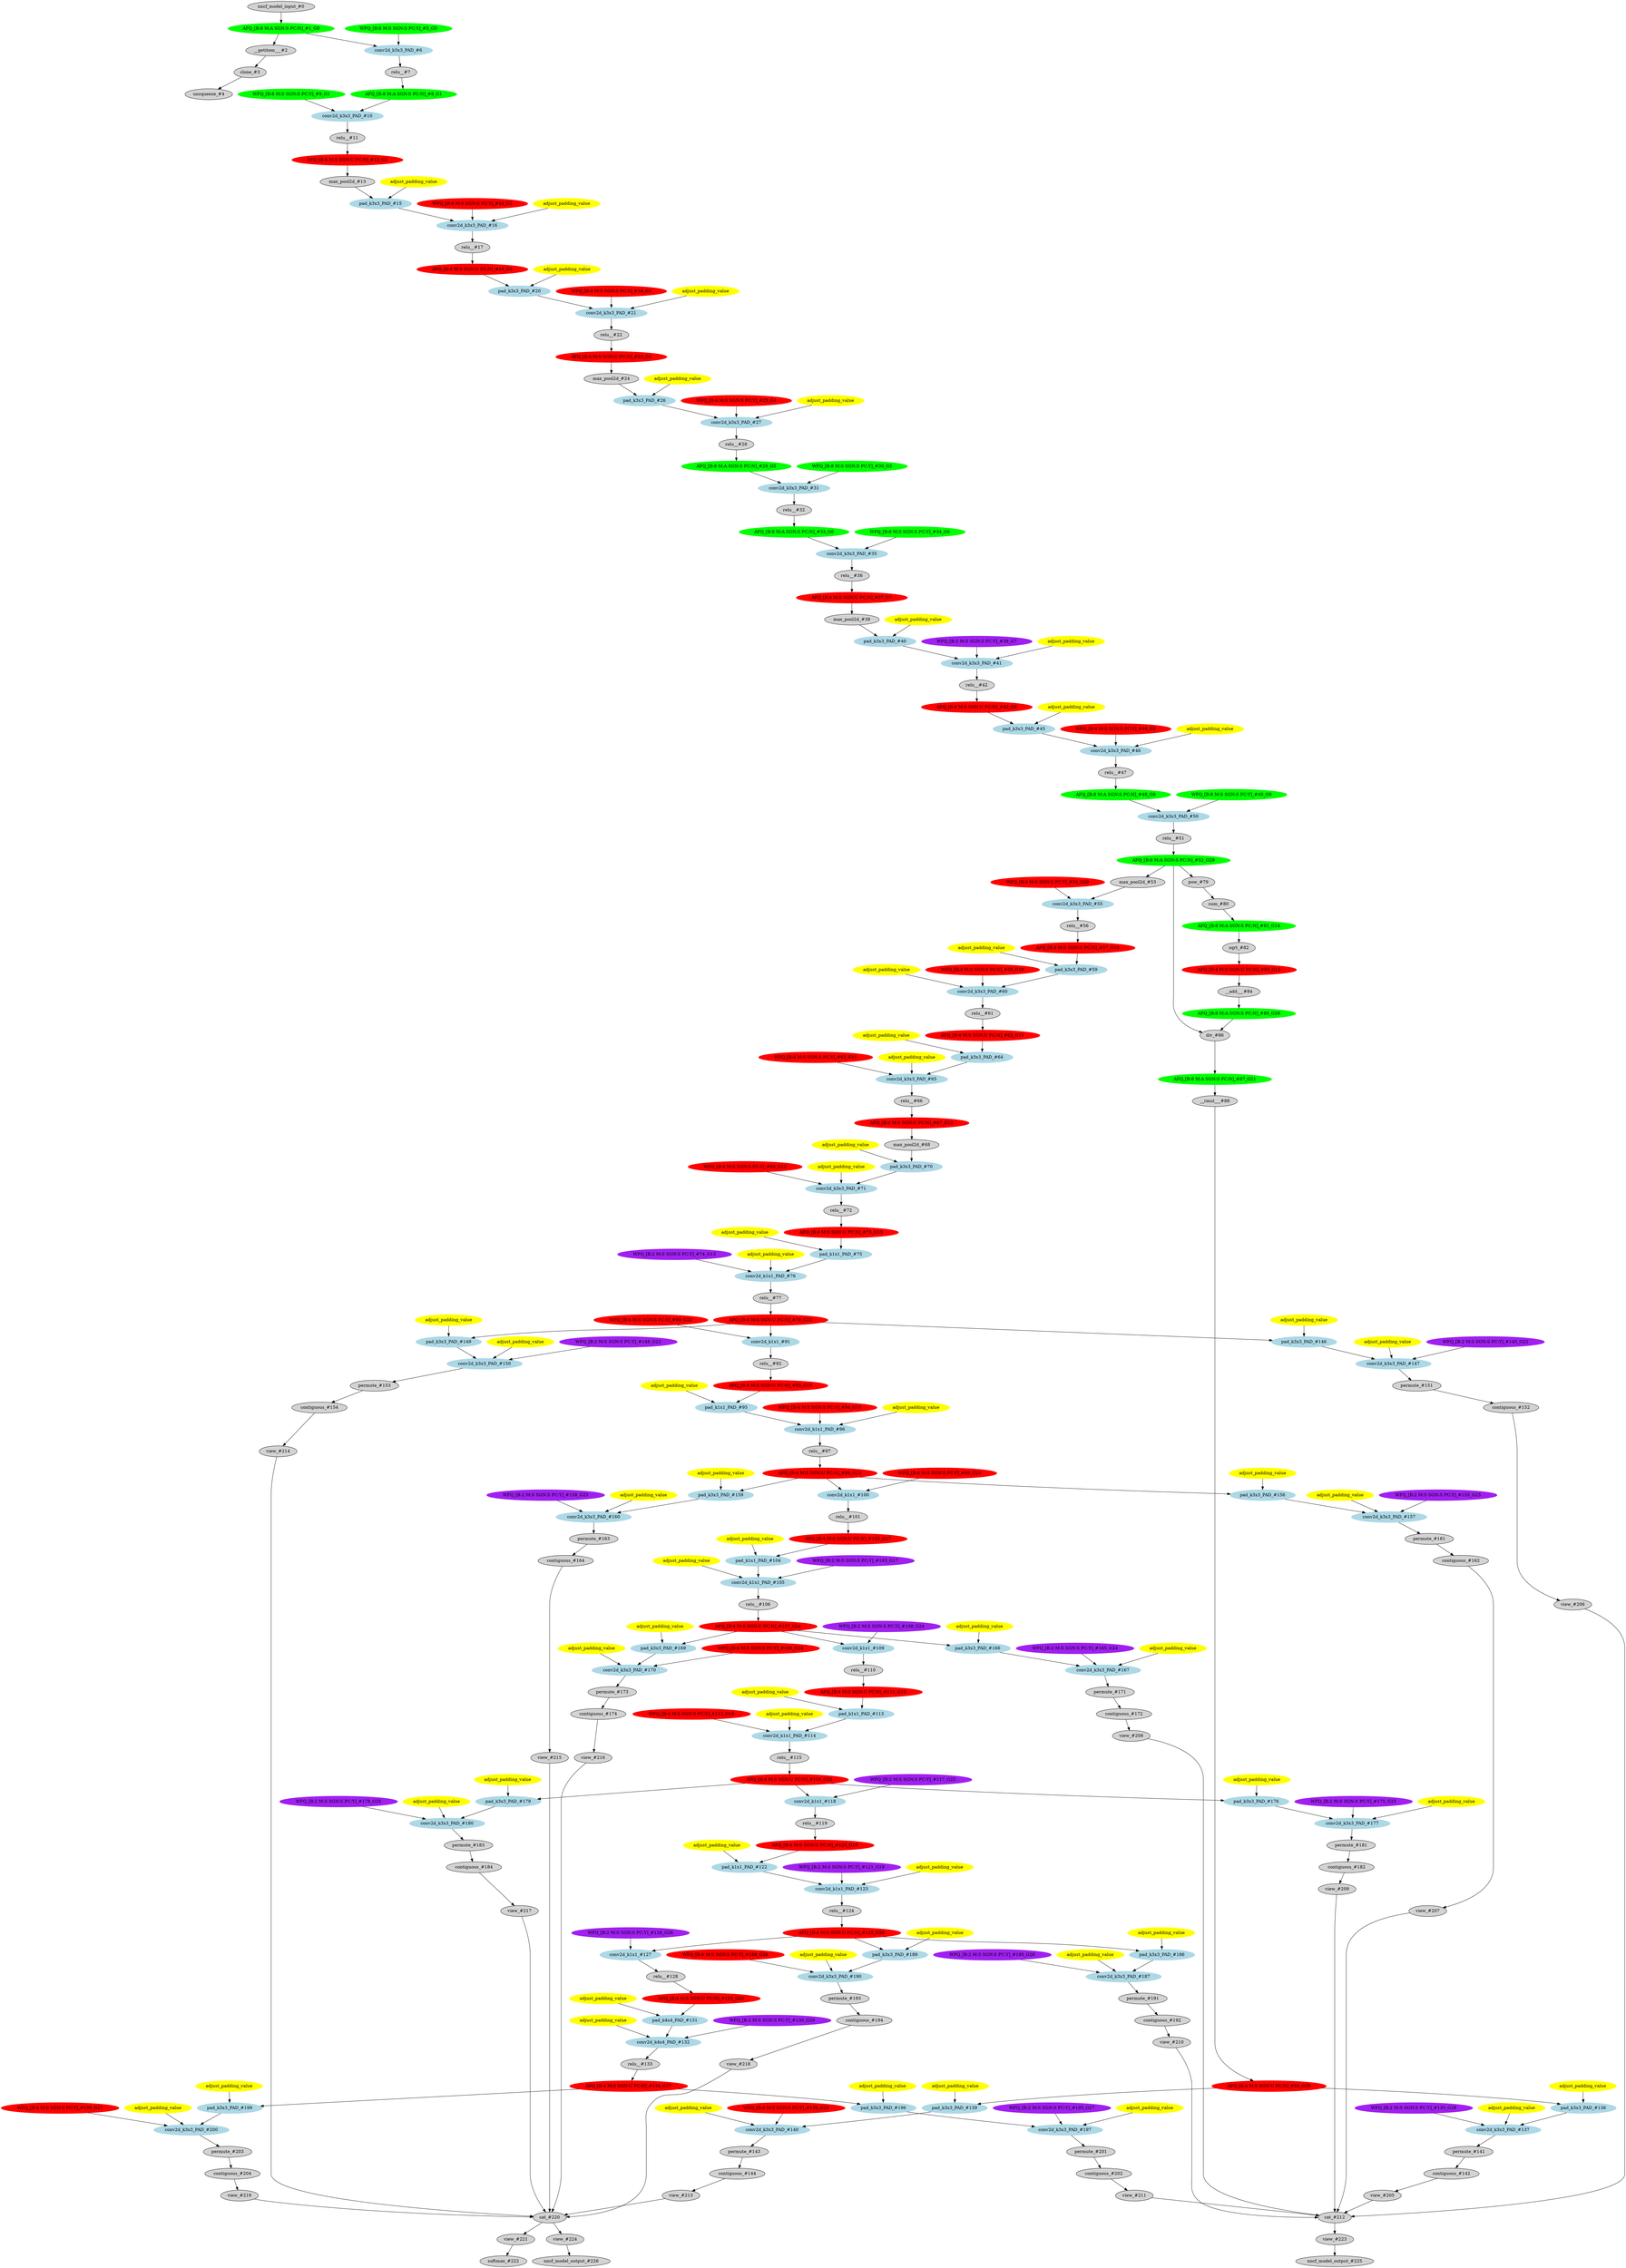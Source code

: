strict digraph  {
"0 /nncf_model_input_0" [id=0, label="nncf_model_input_#0", style=filled, type=nncf_model_input];
"1 AsymmetricQuantizer/asymmetric_quantize_0" [color=green, id=1, label="AFQ_[B:8 M:A SGN:S PC:N]_#1_G0", style=filled, type=asymmetric_quantize];
"2 SSD_VGG/__getitem___0" [id=2, label="__getitem___#2", style=filled, type=__getitem__];
"3 SSD_VGG/clone_0" [id=3, label="clone_#3", style=filled, type=clone];
"4 SSD_VGG/unsqueeze_0" [id=4, label="unsqueeze_#4", style=filled, type=unsqueeze];
"5 SSD_VGG/MultiOutputSequential[basenet]/NNCFConv2d[0]/ModuleDict[pre_ops]/UpdateWeight[0]/SymmetricQuantizer[op]/symmetric_quantize_0" [color=green, id=5, label="WFQ_[B:8 M:S SGN:S PC:Y]_#5_G0", style=filled, type=symmetric_quantize];
"6 SSD_VGG/MultiOutputSequential[basenet]/NNCFConv2d[0]/conv2d_0" [color=lightblue, id=6, label="conv2d_k3x3_PAD_#6", style=filled, type=conv2d];
"7 SSD_VGG/MultiOutputSequential[basenet]/ReLU[1]/relu__0" [id=7, label="relu__#7", style=filled, type=relu_];
"8 SSD_VGG/MultiOutputSequential[basenet]/ReLU[1]/AsymmetricQuantizer/asymmetric_quantize_0" [color=green, id=8, label="AFQ_[B:8 M:A SGN:S PC:N]_#8_G1", style=filled, type=asymmetric_quantize];
"9 SSD_VGG/MultiOutputSequential[basenet]/NNCFConv2d[2]/ModuleDict[pre_ops]/UpdateWeight[0]/SymmetricQuantizer[op]/symmetric_quantize_0" [color=green, id=9, label="WFQ_[B:8 M:S SGN:S PC:Y]_#9_G1", style=filled, type=symmetric_quantize];
"10 SSD_VGG/MultiOutputSequential[basenet]/NNCFConv2d[2]/conv2d_0" [color=lightblue, id=10, label="conv2d_k3x3_PAD_#10", style=filled, type=conv2d];
"11 SSD_VGG/MultiOutputSequential[basenet]/ReLU[3]/relu__0" [id=11, label="relu__#11", style=filled, type=relu_];
"12 SSD_VGG/MultiOutputSequential[basenet]/ReLU[3]/SymmetricQuantizer/symmetric_quantize_0" [color=red, id=12, label="AFQ_[B:4 M:S SGN:U PC:N]_#12_G2", style=filled, type=symmetric_quantize];
"13 SSD_VGG/MultiOutputSequential[basenet]/MaxPool2d[4]/max_pool2d_0" [id=13, label="max_pool2d_#13", style=filled, type=max_pool2d];
"14 SSD_VGG/MultiOutputSequential[basenet]/NNCFConv2d[5]/ModuleDict[pre_ops]/UpdateWeight[1]/SymmetricQuantizer[op]/symmetric_quantize_0" [color=red, id=14, label="WFQ_[B:4 M:S SGN:S PC:Y]_#14_G2", style=filled, type=symmetric_quantize];
"15 SSD_VGG/MultiOutputSequential[basenet]/NNCFConv2d[5]/pad_0" [color=lightblue, id=15, label="pad_k3x3_PAD_#15", style=filled, type=pad];
"16 SSD_VGG/MultiOutputSequential[basenet]/NNCFConv2d[5]/conv2d_0" [color=lightblue, id=16, label="conv2d_k3x3_PAD_#16", style=filled, type=conv2d];
"17 SSD_VGG/MultiOutputSequential[basenet]/ReLU[6]/relu__0" [id=17, label="relu__#17", style=filled, type=relu_];
"18 SSD_VGG/MultiOutputSequential[basenet]/ReLU[6]/SymmetricQuantizer/symmetric_quantize_0" [color=red, id=18, label="AFQ_[B:4 M:S SGN:U PC:N]_#18_G3", style=filled, type=symmetric_quantize];
"19 SSD_VGG/MultiOutputSequential[basenet]/NNCFConv2d[7]/ModuleDict[pre_ops]/UpdateWeight[1]/SymmetricQuantizer[op]/symmetric_quantize_0" [color=red, id=19, label="WFQ_[B:4 M:S SGN:S PC:Y]_#19_G3", style=filled, type=symmetric_quantize];
"20 SSD_VGG/MultiOutputSequential[basenet]/NNCFConv2d[7]/pad_0" [color=lightblue, id=20, label="pad_k3x3_PAD_#20", style=filled, type=pad];
"21 SSD_VGG/MultiOutputSequential[basenet]/NNCFConv2d[7]/conv2d_0" [color=lightblue, id=21, label="conv2d_k3x3_PAD_#21", style=filled, type=conv2d];
"22 SSD_VGG/MultiOutputSequential[basenet]/ReLU[8]/relu__0" [id=22, label="relu__#22", style=filled, type=relu_];
"23 SSD_VGG/MultiOutputSequential[basenet]/ReLU[8]/SymmetricQuantizer/symmetric_quantize_0" [color=red, id=23, label="AFQ_[B:4 M:S SGN:U PC:N]_#23_G4", style=filled, type=symmetric_quantize];
"24 SSD_VGG/MultiOutputSequential[basenet]/MaxPool2d[9]/max_pool2d_0" [id=24, label="max_pool2d_#24", style=filled, type=max_pool2d];
"25 SSD_VGG/MultiOutputSequential[basenet]/NNCFConv2d[10]/ModuleDict[pre_ops]/UpdateWeight[1]/SymmetricQuantizer[op]/symmetric_quantize_0" [color=red, id=25, label="WFQ_[B:4 M:S SGN:S PC:Y]_#25_G4", style=filled, type=symmetric_quantize];
"26 SSD_VGG/MultiOutputSequential[basenet]/NNCFConv2d[10]/pad_0" [color=lightblue, id=26, label="pad_k3x3_PAD_#26", style=filled, type=pad];
"27 SSD_VGG/MultiOutputSequential[basenet]/NNCFConv2d[10]/conv2d_0" [color=lightblue, id=27, label="conv2d_k3x3_PAD_#27", style=filled, type=conv2d];
"28 SSD_VGG/MultiOutputSequential[basenet]/ReLU[11]/relu__0" [id=28, label="relu__#28", style=filled, type=relu_];
"29 SSD_VGG/MultiOutputSequential[basenet]/ReLU[11]/AsymmetricQuantizer/asymmetric_quantize_0" [color=green, id=29, label="AFQ_[B:8 M:A SGN:S PC:N]_#29_G5", style=filled, type=asymmetric_quantize];
"30 SSD_VGG/MultiOutputSequential[basenet]/NNCFConv2d[12]/ModuleDict[pre_ops]/UpdateWeight[0]/SymmetricQuantizer[op]/symmetric_quantize_0" [color=green, id=30, label="WFQ_[B:8 M:S SGN:S PC:Y]_#30_G5", style=filled, type=symmetric_quantize];
"31 SSD_VGG/MultiOutputSequential[basenet]/NNCFConv2d[12]/conv2d_0" [color=lightblue, id=31, label="conv2d_k3x3_PAD_#31", style=filled, type=conv2d];
"32 SSD_VGG/MultiOutputSequential[basenet]/ReLU[13]/relu__0" [id=32, label="relu__#32", style=filled, type=relu_];
"33 SSD_VGG/MultiOutputSequential[basenet]/ReLU[13]/AsymmetricQuantizer/asymmetric_quantize_0" [color=green, id=33, label="AFQ_[B:8 M:A SGN:S PC:N]_#33_G6", style=filled, type=asymmetric_quantize];
"34 SSD_VGG/MultiOutputSequential[basenet]/NNCFConv2d[14]/ModuleDict[pre_ops]/UpdateWeight[0]/SymmetricQuantizer[op]/symmetric_quantize_0" [color=green, id=34, label="WFQ_[B:8 M:S SGN:S PC:Y]_#34_G6", style=filled, type=symmetric_quantize];
"35 SSD_VGG/MultiOutputSequential[basenet]/NNCFConv2d[14]/conv2d_0" [color=lightblue, id=35, label="conv2d_k3x3_PAD_#35", style=filled, type=conv2d];
"36 SSD_VGG/MultiOutputSequential[basenet]/ReLU[15]/relu__0" [id=36, label="relu__#36", style=filled, type=relu_];
"37 SSD_VGG/MultiOutputSequential[basenet]/ReLU[15]/SymmetricQuantizer/symmetric_quantize_0" [color=red, id=37, label="AFQ_[B:4 M:S SGN:U PC:N]_#37_G7", style=filled, type=symmetric_quantize];
"38 SSD_VGG/MultiOutputSequential[basenet]/MaxPool2d[16]/max_pool2d_0" [id=38, label="max_pool2d_#38", style=filled, type=max_pool2d];
"39 SSD_VGG/MultiOutputSequential[basenet]/NNCFConv2d[17]/ModuleDict[pre_ops]/UpdateWeight[1]/SymmetricQuantizer[op]/symmetric_quantize_0" [color=purple, id=39, label="WFQ_[B:2 M:S SGN:S PC:Y]_#39_G7", style=filled, type=symmetric_quantize];
"40 SSD_VGG/MultiOutputSequential[basenet]/NNCFConv2d[17]/pad_0" [color=lightblue, id=40, label="pad_k3x3_PAD_#40", style=filled, type=pad];
"41 SSD_VGG/MultiOutputSequential[basenet]/NNCFConv2d[17]/conv2d_0" [color=lightblue, id=41, label="conv2d_k3x3_PAD_#41", style=filled, type=conv2d];
"42 SSD_VGG/MultiOutputSequential[basenet]/ReLU[18]/relu__0" [id=42, label="relu__#42", style=filled, type=relu_];
"43 SSD_VGG/MultiOutputSequential[basenet]/ReLU[18]/SymmetricQuantizer/symmetric_quantize_0" [color=red, id=43, label="AFQ_[B:4 M:S SGN:U PC:N]_#43_G8", style=filled, type=symmetric_quantize];
"44 SSD_VGG/MultiOutputSequential[basenet]/NNCFConv2d[19]/ModuleDict[pre_ops]/UpdateWeight[1]/SymmetricQuantizer[op]/symmetric_quantize_0" [color=red, id=44, label="WFQ_[B:4 M:S SGN:S PC:Y]_#44_G8", style=filled, type=symmetric_quantize];
"45 SSD_VGG/MultiOutputSequential[basenet]/NNCFConv2d[19]/pad_0" [color=lightblue, id=45, label="pad_k3x3_PAD_#45", style=filled, type=pad];
"46 SSD_VGG/MultiOutputSequential[basenet]/NNCFConv2d[19]/conv2d_0" [color=lightblue, id=46, label="conv2d_k3x3_PAD_#46", style=filled, type=conv2d];
"47 SSD_VGG/MultiOutputSequential[basenet]/ReLU[20]/relu__0" [id=47, label="relu__#47", style=filled, type=relu_];
"48 SSD_VGG/MultiOutputSequential[basenet]/ReLU[20]/AsymmetricQuantizer/asymmetric_quantize_0" [color=green, id=48, label="AFQ_[B:8 M:A SGN:S PC:N]_#48_G9", style=filled, type=asymmetric_quantize];
"49 SSD_VGG/MultiOutputSequential[basenet]/NNCFConv2d[21]/ModuleDict[pre_ops]/UpdateWeight[0]/SymmetricQuantizer[op]/symmetric_quantize_0" [color=green, id=49, label="WFQ_[B:8 M:S SGN:S PC:Y]_#49_G9", style=filled, type=symmetric_quantize];
"50 SSD_VGG/MultiOutputSequential[basenet]/NNCFConv2d[21]/conv2d_0" [color=lightblue, id=50, label="conv2d_k3x3_PAD_#50", style=filled, type=conv2d];
"51 SSD_VGG/MultiOutputSequential[basenet]/ReLU[22]/relu__0" [id=51, label="relu__#51", style=filled, type=relu_];
"52 SSD_VGG/MultiOutputSequential[basenet]/ReLU[22]/AsymmetricQuantizer/asymmetric_quantize_0" [color=green, id=52, label="AFQ_[B:8 M:A SGN:S PC:N]_#52_G29", style=filled, type=asymmetric_quantize];
"53 SSD_VGG/MultiOutputSequential[basenet]/MaxPool2d[23]/max_pool2d_0" [id=53, label="max_pool2d_#53", style=filled, type=max_pool2d];
"54 SSD_VGG/MultiOutputSequential[basenet]/NNCFConv2d[24]/ModuleDict[pre_ops]/UpdateWeight[0]/SymmetricQuantizer[op]/symmetric_quantize_0" [color=red, id=54, label="WFQ_[B:4 M:S SGN:S PC:Y]_#54_G29", style=filled, type=symmetric_quantize];
"55 SSD_VGG/MultiOutputSequential[basenet]/NNCFConv2d[24]/conv2d_0" [color=lightblue, id=55, label="conv2d_k3x3_PAD_#55", style=filled, type=conv2d];
"56 SSD_VGG/MultiOutputSequential[basenet]/ReLU[25]/relu__0" [id=56, label="relu__#56", style=filled, type=relu_];
"57 SSD_VGG/MultiOutputSequential[basenet]/ReLU[25]/SymmetricQuantizer/symmetric_quantize_0" [color=red, id=57, label="AFQ_[B:4 M:S SGN:U PC:N]_#57_G10", style=filled, type=symmetric_quantize];
"58 SSD_VGG/MultiOutputSequential[basenet]/NNCFConv2d[26]/ModuleDict[pre_ops]/UpdateWeight[1]/SymmetricQuantizer[op]/symmetric_quantize_0" [color=red, id=58, label="WFQ_[B:4 M:S SGN:S PC:Y]_#58_G10", style=filled, type=symmetric_quantize];
"59 SSD_VGG/MultiOutputSequential[basenet]/NNCFConv2d[26]/pad_0" [color=lightblue, id=59, label="pad_k3x3_PAD_#59", style=filled, type=pad];
"60 SSD_VGG/MultiOutputSequential[basenet]/NNCFConv2d[26]/conv2d_0" [color=lightblue, id=60, label="conv2d_k3x3_PAD_#60", style=filled, type=conv2d];
"61 SSD_VGG/MultiOutputSequential[basenet]/ReLU[27]/relu__0" [id=61, label="relu__#61", style=filled, type=relu_];
"62 SSD_VGG/MultiOutputSequential[basenet]/ReLU[27]/SymmetricQuantizer/symmetric_quantize_0" [color=red, id=62, label="AFQ_[B:4 M:S SGN:U PC:N]_#62_G11", style=filled, type=symmetric_quantize];
"63 SSD_VGG/MultiOutputSequential[basenet]/NNCFConv2d[28]/ModuleDict[pre_ops]/UpdateWeight[1]/SymmetricQuantizer[op]/symmetric_quantize_0" [color=red, id=63, label="WFQ_[B:4 M:S SGN:S PC:Y]_#63_G11", style=filled, type=symmetric_quantize];
"64 SSD_VGG/MultiOutputSequential[basenet]/NNCFConv2d[28]/pad_0" [color=lightblue, id=64, label="pad_k3x3_PAD_#64", style=filled, type=pad];
"65 SSD_VGG/MultiOutputSequential[basenet]/NNCFConv2d[28]/conv2d_0" [color=lightblue, id=65, label="conv2d_k3x3_PAD_#65", style=filled, type=conv2d];
"66 SSD_VGG/MultiOutputSequential[basenet]/ReLU[29]/relu__0" [id=66, label="relu__#66", style=filled, type=relu_];
"67 SSD_VGG/MultiOutputSequential[basenet]/ReLU[29]/SymmetricQuantizer/symmetric_quantize_0" [color=red, id=67, label="AFQ_[B:4 M:S SGN:U PC:N]_#67_G12", style=filled, type=symmetric_quantize];
"68 SSD_VGG/MultiOutputSequential[basenet]/MaxPool2d[30]/max_pool2d_0" [id=68, label="max_pool2d_#68", style=filled, type=max_pool2d];
"69 SSD_VGG/MultiOutputSequential[basenet]/NNCFConv2d[31]/ModuleDict[pre_ops]/UpdateWeight[1]/SymmetricQuantizer[op]/symmetric_quantize_0" [color=red, id=69, label="WFQ_[B:4 M:S SGN:S PC:Y]_#69_G12", style=filled, type=symmetric_quantize];
"70 SSD_VGG/MultiOutputSequential[basenet]/NNCFConv2d[31]/pad_0" [color=lightblue, id=70, label="pad_k3x3_PAD_#70", style=filled, type=pad];
"71 SSD_VGG/MultiOutputSequential[basenet]/NNCFConv2d[31]/conv2d_0" [color=lightblue, id=71, label="conv2d_k3x3_PAD_#71", style=filled, type=conv2d];
"72 SSD_VGG/MultiOutputSequential[basenet]/ReLU[32]/relu__0" [id=72, label="relu__#72", style=filled, type=relu_];
"73 SSD_VGG/MultiOutputSequential[basenet]/ReLU[32]/SymmetricQuantizer/symmetric_quantize_0" [color=red, id=73, label="AFQ_[B:4 M:S SGN:U PC:N]_#73_G13", style=filled, type=symmetric_quantize];
"74 SSD_VGG/MultiOutputSequential[basenet]/NNCFConv2d[33]/ModuleDict[pre_ops]/UpdateWeight[1]/SymmetricQuantizer[op]/symmetric_quantize_0" [color=purple, id=74, label="WFQ_[B:2 M:S SGN:S PC:Y]_#74_G13", style=filled, type=symmetric_quantize];
"75 SSD_VGG/MultiOutputSequential[basenet]/NNCFConv2d[33]/pad_0" [color=lightblue, id=75, label="pad_k1x1_PAD_#75", style=filled, type=pad];
"76 SSD_VGG/MultiOutputSequential[basenet]/NNCFConv2d[33]/conv2d_0" [color=lightblue, id=76, label="conv2d_k1x1_PAD_#76", style=filled, type=conv2d];
"77 SSD_VGG/MultiOutputSequential[basenet]/ReLU[34]/relu__0" [id=77, label="relu__#77", style=filled, type=relu_];
"78 SSD_VGG/MultiOutputSequential[basenet]/ReLU[34]/SymmetricQuantizer/symmetric_quantize_0" [color=red, id=78, label="AFQ_[B:4 M:S SGN:U PC:N]_#78_G22", style=filled, type=symmetric_quantize];
"79 SSD_VGG/NNCFUserL2Norm[L2Norm]/pow_0" [id=79, label="pow_#79", style=filled, type=pow];
"80 SSD_VGG/NNCFUserL2Norm[L2Norm]/sum_0" [id=80, label="sum_#80", style=filled, type=sum];
"81 SSD_VGG/NNCFUserL2Norm[L2Norm]/AsymmetricQuantizer/asymmetric_quantize_0" [color=green, id=81, label="AFQ_[B:8 M:A SGN:S PC:N]_#81_G14", style=filled, type=asymmetric_quantize];
"82 SSD_VGG/NNCFUserL2Norm[L2Norm]/sqrt_0" [id=82, label="sqrt_#82", style=filled, type=sqrt];
"83 SSD_VGG/NNCFUserL2Norm[L2Norm]/SymmetricQuantizer/symmetric_quantize_0" [color=red, id=83, label="AFQ_[B:4 M:S SGN:U PC:N]_#83_G15", style=filled, type=symmetric_quantize];
"84 SSD_VGG/NNCFUserL2Norm[L2Norm]/__add___0" [id=84, label="__add___#84", style=filled, type=__add__];
"85 SSD_VGG/NNCFUserL2Norm[L2Norm]/AsymmetricQuantizer/asymmetric_quantize_1" [color=green, id=85, label="AFQ_[B:8 M:A SGN:S PC:N]_#85_G29", style=filled, type=asymmetric_quantize];
"86 SSD_VGG/NNCFUserL2Norm[L2Norm]/div_0" [id=86, label="div_#86", style=filled, type=div];
"87 SSD_VGG/NNCFUserL2Norm[L2Norm]/AsymmetricQuantizer/asymmetric_quantize_2" [color=green, id=87, label="AFQ_[B:8 M:A SGN:S PC:N]_#87_G21", style=filled, type=asymmetric_quantize];
"88 SSD_VGG/NNCFUserL2Norm[L2Norm]/__rmul___0" [id=88, label="__rmul___#88", style=filled, type=__rmul__];
"89 SSD_VGG/NNCFUserL2Norm[L2Norm]/SymmetricQuantizer/symmetric_quantize_1" [color=red, id=89, label="AFQ_[B:4 M:S SGN:U PC:N]_#89_G28", style=filled, type=symmetric_quantize];
"90 SSD_VGG/MultiOutputSequential[extras]/NNCFConv2d[0]/ModuleDict[pre_ops]/UpdateWeight[0]/SymmetricQuantizer[op]/symmetric_quantize_0" [color=red, id=90, label="WFQ_[B:4 M:S SGN:S PC:Y]_#90_G22", style=filled, type=symmetric_quantize];
"91 SSD_VGG/MultiOutputSequential[extras]/NNCFConv2d[0]/conv2d_0" [color=lightblue, id=91, label="conv2d_k1x1_#91", style=filled, type=conv2d];
"92 SSD_VGG/MultiOutputSequential[extras]/ReLU[1]/relu__0" [id=92, label="relu__#92", style=filled, type=relu_];
"93 SSD_VGG/MultiOutputSequential[extras]/ReLU[1]/SymmetricQuantizer/symmetric_quantize_0" [color=red, id=93, label="AFQ_[B:4 M:S SGN:U PC:N]_#93_G16", style=filled, type=symmetric_quantize];
"94 SSD_VGG/MultiOutputSequential[extras]/NNCFConv2d[2]/ModuleDict[pre_ops]/UpdateWeight[1]/SymmetricQuantizer[op]/symmetric_quantize_0" [color=red, id=94, label="WFQ_[B:4 M:S SGN:S PC:Y]_#94_G16", style=filled, type=symmetric_quantize];
"95 SSD_VGG/MultiOutputSequential[extras]/NNCFConv2d[2]/pad_0" [color=lightblue, id=95, label="pad_k1x1_PAD_#95", style=filled, type=pad];
"96 SSD_VGG/MultiOutputSequential[extras]/NNCFConv2d[2]/conv2d_0" [color=lightblue, id=96, label="conv2d_k1x1_PAD_#96", style=filled, type=conv2d];
"97 SSD_VGG/MultiOutputSequential[extras]/ReLU[3]/relu__0" [id=97, label="relu__#97", style=filled, type=relu_];
"98 SSD_VGG/MultiOutputSequential[extras]/ReLU[3]/SymmetricQuantizer/symmetric_quantize_0" [color=red, id=98, label="AFQ_[B:4 M:S SGN:U PC:N]_#98_G23", style=filled, type=symmetric_quantize];
"99 SSD_VGG/MultiOutputSequential[extras]/NNCFConv2d[4]/ModuleDict[pre_ops]/UpdateWeight[0]/SymmetricQuantizer[op]/symmetric_quantize_0" [color=red, id=99, label="WFQ_[B:4 M:S SGN:S PC:Y]_#99_G23", style=filled, type=symmetric_quantize];
"100 SSD_VGG/MultiOutputSequential[extras]/NNCFConv2d[4]/conv2d_0" [color=lightblue, id=100, label="conv2d_k1x1_#100", style=filled, type=conv2d];
"101 SSD_VGG/MultiOutputSequential[extras]/ReLU[5]/relu__0" [id=101, label="relu__#101", style=filled, type=relu_];
"102 SSD_VGG/MultiOutputSequential[extras]/ReLU[5]/SymmetricQuantizer/symmetric_quantize_0" [color=red, id=102, label="AFQ_[B:4 M:S SGN:U PC:N]_#102_G17", style=filled, type=symmetric_quantize];
"103 SSD_VGG/MultiOutputSequential[extras]/NNCFConv2d[6]/ModuleDict[pre_ops]/UpdateWeight[1]/SymmetricQuantizer[op]/symmetric_quantize_0" [color=purple, id=103, label="WFQ_[B:2 M:S SGN:S PC:Y]_#103_G17", style=filled, type=symmetric_quantize];
"104 SSD_VGG/MultiOutputSequential[extras]/NNCFConv2d[6]/pad_0" [color=lightblue, id=104, label="pad_k1x1_PAD_#104", style=filled, type=pad];
"105 SSD_VGG/MultiOutputSequential[extras]/NNCFConv2d[6]/conv2d_0" [color=lightblue, id=105, label="conv2d_k1x1_PAD_#105", style=filled, type=conv2d];
"106 SSD_VGG/MultiOutputSequential[extras]/ReLU[7]/relu__0" [id=106, label="relu__#106", style=filled, type=relu_];
"107 SSD_VGG/MultiOutputSequential[extras]/ReLU[7]/SymmetricQuantizer/symmetric_quantize_0" [color=red, id=107, label="AFQ_[B:4 M:S SGN:U PC:N]_#107_G24", style=filled, type=symmetric_quantize];
"108 SSD_VGG/MultiOutputSequential[extras]/NNCFConv2d[8]/ModuleDict[pre_ops]/UpdateWeight[0]/SymmetricQuantizer[op]/symmetric_quantize_0" [color=purple, id=108, label="WFQ_[B:2 M:S SGN:S PC:Y]_#108_G24", style=filled, type=symmetric_quantize];
"109 SSD_VGG/MultiOutputSequential[extras]/NNCFConv2d[8]/conv2d_0" [color=lightblue, id=109, label="conv2d_k1x1_#109", style=filled, type=conv2d];
"110 SSD_VGG/MultiOutputSequential[extras]/ReLU[9]/relu__0" [id=110, label="relu__#110", style=filled, type=relu_];
"111 SSD_VGG/MultiOutputSequential[extras]/ReLU[9]/SymmetricQuantizer/symmetric_quantize_0" [color=red, id=111, label="AFQ_[B:4 M:S SGN:U PC:N]_#111_G18", style=filled, type=symmetric_quantize];
"112 SSD_VGG/MultiOutputSequential[extras]/NNCFConv2d[10]/ModuleDict[pre_ops]/UpdateWeight[1]/SymmetricQuantizer[op]/symmetric_quantize_0" [color=red, id=112, label="WFQ_[B:4 M:S SGN:S PC:Y]_#112_G18", style=filled, type=symmetric_quantize];
"113 SSD_VGG/MultiOutputSequential[extras]/NNCFConv2d[10]/pad_0" [color=lightblue, id=113, label="pad_k1x1_PAD_#113", style=filled, type=pad];
"114 SSD_VGG/MultiOutputSequential[extras]/NNCFConv2d[10]/conv2d_0" [color=lightblue, id=114, label="conv2d_k1x1_PAD_#114", style=filled, type=conv2d];
"115 SSD_VGG/MultiOutputSequential[extras]/ReLU[11]/relu__0" [id=115, label="relu__#115", style=filled, type=relu_];
"116 SSD_VGG/MultiOutputSequential[extras]/ReLU[11]/SymmetricQuantizer/symmetric_quantize_0" [color=red, id=116, label="AFQ_[B:4 M:S SGN:U PC:N]_#116_G25", style=filled, type=symmetric_quantize];
"117 SSD_VGG/MultiOutputSequential[extras]/NNCFConv2d[12]/ModuleDict[pre_ops]/UpdateWeight[0]/SymmetricQuantizer[op]/symmetric_quantize_0" [color=purple, id=117, label="WFQ_[B:2 M:S SGN:S PC:Y]_#117_G25", style=filled, type=symmetric_quantize];
"118 SSD_VGG/MultiOutputSequential[extras]/NNCFConv2d[12]/conv2d_0" [color=lightblue, id=118, label="conv2d_k1x1_#118", style=filled, type=conv2d];
"119 SSD_VGG/MultiOutputSequential[extras]/ReLU[13]/relu__0" [id=119, label="relu__#119", style=filled, type=relu_];
"120 SSD_VGG/MultiOutputSequential[extras]/ReLU[13]/SymmetricQuantizer/symmetric_quantize_0" [color=red, id=120, label="AFQ_[B:4 M:S SGN:U PC:N]_#120_G19", style=filled, type=symmetric_quantize];
"121 SSD_VGG/MultiOutputSequential[extras]/NNCFConv2d[14]/ModuleDict[pre_ops]/UpdateWeight[1]/SymmetricQuantizer[op]/symmetric_quantize_0" [color=purple, id=121, label="WFQ_[B:2 M:S SGN:S PC:Y]_#121_G19", style=filled, type=symmetric_quantize];
"122 SSD_VGG/MultiOutputSequential[extras]/NNCFConv2d[14]/pad_0" [color=lightblue, id=122, label="pad_k1x1_PAD_#122", style=filled, type=pad];
"123 SSD_VGG/MultiOutputSequential[extras]/NNCFConv2d[14]/conv2d_0" [color=lightblue, id=123, label="conv2d_k1x1_PAD_#123", style=filled, type=conv2d];
"124 SSD_VGG/MultiOutputSequential[extras]/ReLU[15]/relu__0" [id=124, label="relu__#124", style=filled, type=relu_];
"125 SSD_VGG/MultiOutputSequential[extras]/ReLU[15]/SymmetricQuantizer/symmetric_quantize_0" [color=red, id=125, label="AFQ_[B:4 M:S SGN:U PC:N]_#125_G26", style=filled, type=symmetric_quantize];
"126 SSD_VGG/MultiOutputSequential[extras]/NNCFConv2d[16]/ModuleDict[pre_ops]/UpdateWeight[0]/SymmetricQuantizer[op]/symmetric_quantize_0" [color=purple, id=126, label="WFQ_[B:2 M:S SGN:S PC:Y]_#126_G26", style=filled, type=symmetric_quantize];
"127 SSD_VGG/MultiOutputSequential[extras]/NNCFConv2d[16]/conv2d_0" [color=lightblue, id=127, label="conv2d_k1x1_#127", style=filled, type=conv2d];
"128 SSD_VGG/MultiOutputSequential[extras]/ReLU[17]/relu__0" [id=128, label="relu__#128", style=filled, type=relu_];
"129 SSD_VGG/MultiOutputSequential[extras]/ReLU[17]/SymmetricQuantizer/symmetric_quantize_0" [color=red, id=129, label="AFQ_[B:4 M:S SGN:U PC:N]_#129_G20", style=filled, type=symmetric_quantize];
"130 SSD_VGG/MultiOutputSequential[extras]/NNCFConv2d[18]/ModuleDict[pre_ops]/UpdateWeight[1]/SymmetricQuantizer[op]/symmetric_quantize_0" [color=purple, id=130, label="WFQ_[B:2 M:S SGN:S PC:Y]_#130_G20", style=filled, type=symmetric_quantize];
"131 SSD_VGG/MultiOutputSequential[extras]/NNCFConv2d[18]/pad_0" [color=lightblue, id=131, label="pad_k4x4_PAD_#131", style=filled, type=pad];
"132 SSD_VGG/MultiOutputSequential[extras]/NNCFConv2d[18]/conv2d_0" [color=lightblue, id=132, label="conv2d_k4x4_PAD_#132", style=filled, type=conv2d];
"133 SSD_VGG/MultiOutputSequential[extras]/ReLU[19]/relu__0" [id=133, label="relu__#133", style=filled, type=relu_];
"134 SSD_VGG/MultiOutputSequential[extras]/ReLU[19]/SymmetricQuantizer/symmetric_quantize_0" [color=red, id=134, label="AFQ_[B:4 M:S SGN:U PC:N]_#134_G27", style=filled, type=symmetric_quantize];
"135 SSD_VGG/SSDDetectionOutput[detection_head]/ModuleList[heads]/SSDHead[0]/NNCFConv2d[loc]/ModuleDict[pre_ops]/UpdateWeight[1]/SymmetricQuantizer[op]/symmetric_quantize_0" [color=purple, id=135, label="WFQ_[B:2 M:S SGN:S PC:Y]_#135_G28", style=filled, type=symmetric_quantize];
"136 SSD_VGG/SSDDetectionOutput[detection_head]/ModuleList[heads]/SSDHead[0]/NNCFConv2d[loc]/pad_0" [color=lightblue, id=136, label="pad_k3x3_PAD_#136", style=filled, type=pad];
"137 SSD_VGG/SSDDetectionOutput[detection_head]/ModuleList[heads]/SSDHead[0]/NNCFConv2d[loc]/conv2d_0" [color=lightblue, id=137, label="conv2d_k3x3_PAD_#137", style=filled, type=conv2d];
"138 SSD_VGG/SSDDetectionOutput[detection_head]/ModuleList[heads]/SSDHead[0]/NNCFConv2d[conf]/ModuleDict[pre_ops]/UpdateWeight[1]/SymmetricQuantizer[op]/symmetric_quantize_0" [color=red, id=138, label="WFQ_[B:4 M:S SGN:S PC:Y]_#138_G28", style=filled, type=symmetric_quantize];
"139 SSD_VGG/SSDDetectionOutput[detection_head]/ModuleList[heads]/SSDHead[0]/NNCFConv2d[conf]/pad_0" [color=lightblue, id=139, label="pad_k3x3_PAD_#139", style=filled, type=pad];
"140 SSD_VGG/SSDDetectionOutput[detection_head]/ModuleList[heads]/SSDHead[0]/NNCFConv2d[conf]/conv2d_0" [color=lightblue, id=140, label="conv2d_k3x3_PAD_#140", style=filled, type=conv2d];
"141 SSD_VGG/SSDDetectionOutput[detection_head]/ModuleList[heads]/SSDHead[0]/permute_0" [id=141, label="permute_#141", style=filled, type=permute];
"142 SSD_VGG/SSDDetectionOutput[detection_head]/ModuleList[heads]/SSDHead[0]/contiguous_0" [id=142, label="contiguous_#142", style=filled, type=contiguous];
"143 SSD_VGG/SSDDetectionOutput[detection_head]/ModuleList[heads]/SSDHead[0]/permute_1" [id=143, label="permute_#143", style=filled, type=permute];
"144 SSD_VGG/SSDDetectionOutput[detection_head]/ModuleList[heads]/SSDHead[0]/contiguous_1" [id=144, label="contiguous_#144", style=filled, type=contiguous];
"145 SSD_VGG/SSDDetectionOutput[detection_head]/ModuleList[heads]/SSDHead[1]/NNCFConv2d[loc]/ModuleDict[pre_ops]/UpdateWeight[1]/SymmetricQuantizer[op]/symmetric_quantize_0" [color=purple, id=145, label="WFQ_[B:2 M:S SGN:S PC:Y]_#145_G22", style=filled, type=symmetric_quantize];
"146 SSD_VGG/SSDDetectionOutput[detection_head]/ModuleList[heads]/SSDHead[1]/NNCFConv2d[loc]/pad_0" [color=lightblue, id=146, label="pad_k3x3_PAD_#146", style=filled, type=pad];
"147 SSD_VGG/SSDDetectionOutput[detection_head]/ModuleList[heads]/SSDHead[1]/NNCFConv2d[loc]/conv2d_0" [color=lightblue, id=147, label="conv2d_k3x3_PAD_#147", style=filled, type=conv2d];
"148 SSD_VGG/SSDDetectionOutput[detection_head]/ModuleList[heads]/SSDHead[1]/NNCFConv2d[conf]/ModuleDict[pre_ops]/UpdateWeight[1]/SymmetricQuantizer[op]/symmetric_quantize_0" [color=purple, id=148, label="WFQ_[B:2 M:S SGN:S PC:Y]_#148_G22", style=filled, type=symmetric_quantize];
"149 SSD_VGG/SSDDetectionOutput[detection_head]/ModuleList[heads]/SSDHead[1]/NNCFConv2d[conf]/pad_0" [color=lightblue, id=149, label="pad_k3x3_PAD_#149", style=filled, type=pad];
"150 SSD_VGG/SSDDetectionOutput[detection_head]/ModuleList[heads]/SSDHead[1]/NNCFConv2d[conf]/conv2d_0" [color=lightblue, id=150, label="conv2d_k3x3_PAD_#150", style=filled, type=conv2d];
"151 SSD_VGG/SSDDetectionOutput[detection_head]/ModuleList[heads]/SSDHead[1]/permute_0" [id=151, label="permute_#151", style=filled, type=permute];
"152 SSD_VGG/SSDDetectionOutput[detection_head]/ModuleList[heads]/SSDHead[1]/contiguous_0" [id=152, label="contiguous_#152", style=filled, type=contiguous];
"153 SSD_VGG/SSDDetectionOutput[detection_head]/ModuleList[heads]/SSDHead[1]/permute_1" [id=153, label="permute_#153", style=filled, type=permute];
"154 SSD_VGG/SSDDetectionOutput[detection_head]/ModuleList[heads]/SSDHead[1]/contiguous_1" [id=154, label="contiguous_#154", style=filled, type=contiguous];
"155 SSD_VGG/SSDDetectionOutput[detection_head]/ModuleList[heads]/SSDHead[2]/NNCFConv2d[loc]/ModuleDict[pre_ops]/UpdateWeight[1]/SymmetricQuantizer[op]/symmetric_quantize_0" [color=purple, id=155, label="WFQ_[B:2 M:S SGN:S PC:Y]_#155_G23", style=filled, type=symmetric_quantize];
"156 SSD_VGG/SSDDetectionOutput[detection_head]/ModuleList[heads]/SSDHead[2]/NNCFConv2d[loc]/pad_0" [color=lightblue, id=156, label="pad_k3x3_PAD_#156", style=filled, type=pad];
"157 SSD_VGG/SSDDetectionOutput[detection_head]/ModuleList[heads]/SSDHead[2]/NNCFConv2d[loc]/conv2d_0" [color=lightblue, id=157, label="conv2d_k3x3_PAD_#157", style=filled, type=conv2d];
"158 SSD_VGG/SSDDetectionOutput[detection_head]/ModuleList[heads]/SSDHead[2]/NNCFConv2d[conf]/ModuleDict[pre_ops]/UpdateWeight[1]/SymmetricQuantizer[op]/symmetric_quantize_0" [color=purple, id=158, label="WFQ_[B:2 M:S SGN:S PC:Y]_#158_G23", style=filled, type=symmetric_quantize];
"159 SSD_VGG/SSDDetectionOutput[detection_head]/ModuleList[heads]/SSDHead[2]/NNCFConv2d[conf]/pad_0" [color=lightblue, id=159, label="pad_k3x3_PAD_#159", style=filled, type=pad];
"160 SSD_VGG/SSDDetectionOutput[detection_head]/ModuleList[heads]/SSDHead[2]/NNCFConv2d[conf]/conv2d_0" [color=lightblue, id=160, label="conv2d_k3x3_PAD_#160", style=filled, type=conv2d];
"161 SSD_VGG/SSDDetectionOutput[detection_head]/ModuleList[heads]/SSDHead[2]/permute_0" [id=161, label="permute_#161", style=filled, type=permute];
"162 SSD_VGG/SSDDetectionOutput[detection_head]/ModuleList[heads]/SSDHead[2]/contiguous_0" [id=162, label="contiguous_#162", style=filled, type=contiguous];
"163 SSD_VGG/SSDDetectionOutput[detection_head]/ModuleList[heads]/SSDHead[2]/permute_1" [id=163, label="permute_#163", style=filled, type=permute];
"164 SSD_VGG/SSDDetectionOutput[detection_head]/ModuleList[heads]/SSDHead[2]/contiguous_1" [id=164, label="contiguous_#164", style=filled, type=contiguous];
"165 SSD_VGG/SSDDetectionOutput[detection_head]/ModuleList[heads]/SSDHead[3]/NNCFConv2d[loc]/ModuleDict[pre_ops]/UpdateWeight[1]/SymmetricQuantizer[op]/symmetric_quantize_0" [color=purple, id=165, label="WFQ_[B:2 M:S SGN:S PC:Y]_#165_G24", style=filled, type=symmetric_quantize];
"166 SSD_VGG/SSDDetectionOutput[detection_head]/ModuleList[heads]/SSDHead[3]/NNCFConv2d[loc]/pad_0" [color=lightblue, id=166, label="pad_k3x3_PAD_#166", style=filled, type=pad];
"167 SSD_VGG/SSDDetectionOutput[detection_head]/ModuleList[heads]/SSDHead[3]/NNCFConv2d[loc]/conv2d_0" [color=lightblue, id=167, label="conv2d_k3x3_PAD_#167", style=filled, type=conv2d];
"168 SSD_VGG/SSDDetectionOutput[detection_head]/ModuleList[heads]/SSDHead[3]/NNCFConv2d[conf]/ModuleDict[pre_ops]/UpdateWeight[1]/SymmetricQuantizer[op]/symmetric_quantize_0" [color=red, id=168, label="WFQ_[B:4 M:S SGN:S PC:Y]_#168_G24", style=filled, type=symmetric_quantize];
"169 SSD_VGG/SSDDetectionOutput[detection_head]/ModuleList[heads]/SSDHead[3]/NNCFConv2d[conf]/pad_0" [color=lightblue, id=169, label="pad_k3x3_PAD_#169", style=filled, type=pad];
"170 SSD_VGG/SSDDetectionOutput[detection_head]/ModuleList[heads]/SSDHead[3]/NNCFConv2d[conf]/conv2d_0" [color=lightblue, id=170, label="conv2d_k3x3_PAD_#170", style=filled, type=conv2d];
"171 SSD_VGG/SSDDetectionOutput[detection_head]/ModuleList[heads]/SSDHead[3]/permute_0" [id=171, label="permute_#171", style=filled, type=permute];
"172 SSD_VGG/SSDDetectionOutput[detection_head]/ModuleList[heads]/SSDHead[3]/contiguous_0" [id=172, label="contiguous_#172", style=filled, type=contiguous];
"173 SSD_VGG/SSDDetectionOutput[detection_head]/ModuleList[heads]/SSDHead[3]/permute_1" [id=173, label="permute_#173", style=filled, type=permute];
"174 SSD_VGG/SSDDetectionOutput[detection_head]/ModuleList[heads]/SSDHead[3]/contiguous_1" [id=174, label="contiguous_#174", style=filled, type=contiguous];
"175 SSD_VGG/SSDDetectionOutput[detection_head]/ModuleList[heads]/SSDHead[4]/NNCFConv2d[loc]/ModuleDict[pre_ops]/UpdateWeight[1]/SymmetricQuantizer[op]/symmetric_quantize_0" [color=purple, id=175, label="WFQ_[B:2 M:S SGN:S PC:Y]_#175_G25", style=filled, type=symmetric_quantize];
"176 SSD_VGG/SSDDetectionOutput[detection_head]/ModuleList[heads]/SSDHead[4]/NNCFConv2d[loc]/pad_0" [color=lightblue, id=176, label="pad_k3x3_PAD_#176", style=filled, type=pad];
"177 SSD_VGG/SSDDetectionOutput[detection_head]/ModuleList[heads]/SSDHead[4]/NNCFConv2d[loc]/conv2d_0" [color=lightblue, id=177, label="conv2d_k3x3_PAD_#177", style=filled, type=conv2d];
"178 SSD_VGG/SSDDetectionOutput[detection_head]/ModuleList[heads]/SSDHead[4]/NNCFConv2d[conf]/ModuleDict[pre_ops]/UpdateWeight[1]/SymmetricQuantizer[op]/symmetric_quantize_0" [color=purple, id=178, label="WFQ_[B:2 M:S SGN:S PC:Y]_#178_G25", style=filled, type=symmetric_quantize];
"179 SSD_VGG/SSDDetectionOutput[detection_head]/ModuleList[heads]/SSDHead[4]/NNCFConv2d[conf]/pad_0" [color=lightblue, id=179, label="pad_k3x3_PAD_#179", style=filled, type=pad];
"180 SSD_VGG/SSDDetectionOutput[detection_head]/ModuleList[heads]/SSDHead[4]/NNCFConv2d[conf]/conv2d_0" [color=lightblue, id=180, label="conv2d_k3x3_PAD_#180", style=filled, type=conv2d];
"181 SSD_VGG/SSDDetectionOutput[detection_head]/ModuleList[heads]/SSDHead[4]/permute_0" [id=181, label="permute_#181", style=filled, type=permute];
"182 SSD_VGG/SSDDetectionOutput[detection_head]/ModuleList[heads]/SSDHead[4]/contiguous_0" [id=182, label="contiguous_#182", style=filled, type=contiguous];
"183 SSD_VGG/SSDDetectionOutput[detection_head]/ModuleList[heads]/SSDHead[4]/permute_1" [id=183, label="permute_#183", style=filled, type=permute];
"184 SSD_VGG/SSDDetectionOutput[detection_head]/ModuleList[heads]/SSDHead[4]/contiguous_1" [id=184, label="contiguous_#184", style=filled, type=contiguous];
"185 SSD_VGG/SSDDetectionOutput[detection_head]/ModuleList[heads]/SSDHead[5]/NNCFConv2d[loc]/ModuleDict[pre_ops]/UpdateWeight[1]/SymmetricQuantizer[op]/symmetric_quantize_0" [color=purple, id=185, label="WFQ_[B:2 M:S SGN:S PC:Y]_#185_G26", style=filled, type=symmetric_quantize];
"186 SSD_VGG/SSDDetectionOutput[detection_head]/ModuleList[heads]/SSDHead[5]/NNCFConv2d[loc]/pad_0" [color=lightblue, id=186, label="pad_k3x3_PAD_#186", style=filled, type=pad];
"187 SSD_VGG/SSDDetectionOutput[detection_head]/ModuleList[heads]/SSDHead[5]/NNCFConv2d[loc]/conv2d_0" [color=lightblue, id=187, label="conv2d_k3x3_PAD_#187", style=filled, type=conv2d];
"188 SSD_VGG/SSDDetectionOutput[detection_head]/ModuleList[heads]/SSDHead[5]/NNCFConv2d[conf]/ModuleDict[pre_ops]/UpdateWeight[1]/SymmetricQuantizer[op]/symmetric_quantize_0" [color=red, id=188, label="WFQ_[B:4 M:S SGN:S PC:Y]_#188_G26", style=filled, type=symmetric_quantize];
"189 SSD_VGG/SSDDetectionOutput[detection_head]/ModuleList[heads]/SSDHead[5]/NNCFConv2d[conf]/pad_0" [color=lightblue, id=189, label="pad_k3x3_PAD_#189", style=filled, type=pad];
"190 SSD_VGG/SSDDetectionOutput[detection_head]/ModuleList[heads]/SSDHead[5]/NNCFConv2d[conf]/conv2d_0" [color=lightblue, id=190, label="conv2d_k3x3_PAD_#190", style=filled, type=conv2d];
"191 SSD_VGG/SSDDetectionOutput[detection_head]/ModuleList[heads]/SSDHead[5]/permute_0" [id=191, label="permute_#191", style=filled, type=permute];
"192 SSD_VGG/SSDDetectionOutput[detection_head]/ModuleList[heads]/SSDHead[5]/contiguous_0" [id=192, label="contiguous_#192", style=filled, type=contiguous];
"193 SSD_VGG/SSDDetectionOutput[detection_head]/ModuleList[heads]/SSDHead[5]/permute_1" [id=193, label="permute_#193", style=filled, type=permute];
"194 SSD_VGG/SSDDetectionOutput[detection_head]/ModuleList[heads]/SSDHead[5]/contiguous_1" [id=194, label="contiguous_#194", style=filled, type=contiguous];
"195 SSD_VGG/SSDDetectionOutput[detection_head]/ModuleList[heads]/SSDHead[6]/NNCFConv2d[loc]/ModuleDict[pre_ops]/UpdateWeight[1]/SymmetricQuantizer[op]/symmetric_quantize_0" [color=purple, id=195, label="WFQ_[B:2 M:S SGN:S PC:Y]_#195_G27", style=filled, type=symmetric_quantize];
"196 SSD_VGG/SSDDetectionOutput[detection_head]/ModuleList[heads]/SSDHead[6]/NNCFConv2d[loc]/pad_0" [color=lightblue, id=196, label="pad_k3x3_PAD_#196", style=filled, type=pad];
"197 SSD_VGG/SSDDetectionOutput[detection_head]/ModuleList[heads]/SSDHead[6]/NNCFConv2d[loc]/conv2d_0" [color=lightblue, id=197, label="conv2d_k3x3_PAD_#197", style=filled, type=conv2d];
"198 SSD_VGG/SSDDetectionOutput[detection_head]/ModuleList[heads]/SSDHead[6]/NNCFConv2d[conf]/ModuleDict[pre_ops]/UpdateWeight[1]/SymmetricQuantizer[op]/symmetric_quantize_0" [color=red, id=198, label="WFQ_[B:4 M:S SGN:S PC:Y]_#198_G27", style=filled, type=symmetric_quantize];
"199 SSD_VGG/SSDDetectionOutput[detection_head]/ModuleList[heads]/SSDHead[6]/NNCFConv2d[conf]/pad_0" [color=lightblue, id=199, label="pad_k3x3_PAD_#199", style=filled, type=pad];
"200 SSD_VGG/SSDDetectionOutput[detection_head]/ModuleList[heads]/SSDHead[6]/NNCFConv2d[conf]/conv2d_0" [color=lightblue, id=200, label="conv2d_k3x3_PAD_#200", style=filled, type=conv2d];
"201 SSD_VGG/SSDDetectionOutput[detection_head]/ModuleList[heads]/SSDHead[6]/permute_0" [id=201, label="permute_#201", style=filled, type=permute];
"202 SSD_VGG/SSDDetectionOutput[detection_head]/ModuleList[heads]/SSDHead[6]/contiguous_0" [id=202, label="contiguous_#202", style=filled, type=contiguous];
"203 SSD_VGG/SSDDetectionOutput[detection_head]/ModuleList[heads]/SSDHead[6]/permute_1" [id=203, label="permute_#203", style=filled, type=permute];
"204 SSD_VGG/SSDDetectionOutput[detection_head]/ModuleList[heads]/SSDHead[6]/contiguous_1" [id=204, label="contiguous_#204", style=filled, type=contiguous];
"205 SSD_VGG/SSDDetectionOutput[detection_head]/view_0" [id=205, label="view_#205", style=filled, type=view];
"206 SSD_VGG/SSDDetectionOutput[detection_head]/view_1" [id=206, label="view_#206", style=filled, type=view];
"207 SSD_VGG/SSDDetectionOutput[detection_head]/view_2" [id=207, label="view_#207", style=filled, type=view];
"208 SSD_VGG/SSDDetectionOutput[detection_head]/view_3" [id=208, label="view_#208", style=filled, type=view];
"209 SSD_VGG/SSDDetectionOutput[detection_head]/view_4" [id=209, label="view_#209", style=filled, type=view];
"210 SSD_VGG/SSDDetectionOutput[detection_head]/view_5" [id=210, label="view_#210", style=filled, type=view];
"211 SSD_VGG/SSDDetectionOutput[detection_head]/view_6" [id=211, label="view_#211", style=filled, type=view];
"212 SSD_VGG/SSDDetectionOutput[detection_head]/cat_0" [id=212, label="cat_#212", style=filled, type=cat];
"213 SSD_VGG/SSDDetectionOutput[detection_head]/view_7" [id=213, label="view_#213", style=filled, type=view];
"214 SSD_VGG/SSDDetectionOutput[detection_head]/view_8" [id=214, label="view_#214", style=filled, type=view];
"215 SSD_VGG/SSDDetectionOutput[detection_head]/view_9" [id=215, label="view_#215", style=filled, type=view];
"216 SSD_VGG/SSDDetectionOutput[detection_head]/view_10" [id=216, label="view_#216", style=filled, type=view];
"217 SSD_VGG/SSDDetectionOutput[detection_head]/view_11" [id=217, label="view_#217", style=filled, type=view];
"218 SSD_VGG/SSDDetectionOutput[detection_head]/view_12" [id=218, label="view_#218", style=filled, type=view];
"219 SSD_VGG/SSDDetectionOutput[detection_head]/view_13" [id=219, label="view_#219", style=filled, type=view];
"220 SSD_VGG/SSDDetectionOutput[detection_head]/cat_1" [id=220, label="cat_#220", style=filled, type=cat];
"221 SSD_VGG/SSDDetectionOutput[detection_head]/view_14" [id=221, label="view_#221", style=filled, type=view];
"222 SSD_VGG/SSDDetectionOutput[detection_head]/softmax_0" [id=222, label="softmax_#222", style=filled, type=softmax];
"223 SSD_VGG/SSDDetectionOutput[detection_head]/view_15" [id=223, label="view_#223", style=filled, type=view];
"224 SSD_VGG/SSDDetectionOutput[detection_head]/view_16" [id=224, label="view_#224", style=filled, type=view];
"225 /nncf_model_output_0" [id=225, label="nncf_model_output_#225", style=filled, type=nncf_model_output];
"226 /nncf_model_output_1" [id=226, label="nncf_model_output_#226", style=filled, type=nncf_model_output];
"15 SSD_VGG/MultiOutputSequential[basenet]/NNCFConv2d[5]/pad_0_apad" [color=yellow, label=adjust_padding_value, style=filled, type=""];
"16 SSD_VGG/MultiOutputSequential[basenet]/NNCFConv2d[5]/conv2d_0_apad" [color=yellow, label=adjust_padding_value, style=filled, type=""];
"20 SSD_VGG/MultiOutputSequential[basenet]/NNCFConv2d[7]/pad_0_apad" [color=yellow, label=adjust_padding_value, style=filled, type=""];
"21 SSD_VGG/MultiOutputSequential[basenet]/NNCFConv2d[7]/conv2d_0_apad" [color=yellow, label=adjust_padding_value, style=filled, type=""];
"26 SSD_VGG/MultiOutputSequential[basenet]/NNCFConv2d[10]/pad_0_apad" [color=yellow, label=adjust_padding_value, style=filled, type=""];
"27 SSD_VGG/MultiOutputSequential[basenet]/NNCFConv2d[10]/conv2d_0_apad" [color=yellow, label=adjust_padding_value, style=filled, type=""];
"40 SSD_VGG/MultiOutputSequential[basenet]/NNCFConv2d[17]/pad_0_apad" [color=yellow, label=adjust_padding_value, style=filled, type=""];
"41 SSD_VGG/MultiOutputSequential[basenet]/NNCFConv2d[17]/conv2d_0_apad" [color=yellow, label=adjust_padding_value, style=filled, type=""];
"45 SSD_VGG/MultiOutputSequential[basenet]/NNCFConv2d[19]/pad_0_apad" [color=yellow, label=adjust_padding_value, style=filled, type=""];
"46 SSD_VGG/MultiOutputSequential[basenet]/NNCFConv2d[19]/conv2d_0_apad" [color=yellow, label=adjust_padding_value, style=filled, type=""];
"59 SSD_VGG/MultiOutputSequential[basenet]/NNCFConv2d[26]/pad_0_apad" [color=yellow, label=adjust_padding_value, style=filled, type=""];
"60 SSD_VGG/MultiOutputSequential[basenet]/NNCFConv2d[26]/conv2d_0_apad" [color=yellow, label=adjust_padding_value, style=filled, type=""];
"64 SSD_VGG/MultiOutputSequential[basenet]/NNCFConv2d[28]/pad_0_apad" [color=yellow, label=adjust_padding_value, style=filled, type=""];
"65 SSD_VGG/MultiOutputSequential[basenet]/NNCFConv2d[28]/conv2d_0_apad" [color=yellow, label=adjust_padding_value, style=filled, type=""];
"70 SSD_VGG/MultiOutputSequential[basenet]/NNCFConv2d[31]/pad_0_apad" [color=yellow, label=adjust_padding_value, style=filled, type=""];
"71 SSD_VGG/MultiOutputSequential[basenet]/NNCFConv2d[31]/conv2d_0_apad" [color=yellow, label=adjust_padding_value, style=filled, type=""];
"75 SSD_VGG/MultiOutputSequential[basenet]/NNCFConv2d[33]/pad_0_apad" [color=yellow, label=adjust_padding_value, style=filled, type=""];
"76 SSD_VGG/MultiOutputSequential[basenet]/NNCFConv2d[33]/conv2d_0_apad" [color=yellow, label=adjust_padding_value, style=filled, type=""];
"95 SSD_VGG/MultiOutputSequential[extras]/NNCFConv2d[2]/pad_0_apad" [color=yellow, label=adjust_padding_value, style=filled, type=""];
"96 SSD_VGG/MultiOutputSequential[extras]/NNCFConv2d[2]/conv2d_0_apad" [color=yellow, label=adjust_padding_value, style=filled, type=""];
"104 SSD_VGG/MultiOutputSequential[extras]/NNCFConv2d[6]/pad_0_apad" [color=yellow, label=adjust_padding_value, style=filled, type=""];
"105 SSD_VGG/MultiOutputSequential[extras]/NNCFConv2d[6]/conv2d_0_apad" [color=yellow, label=adjust_padding_value, style=filled, type=""];
"113 SSD_VGG/MultiOutputSequential[extras]/NNCFConv2d[10]/pad_0_apad" [color=yellow, label=adjust_padding_value, style=filled, type=""];
"114 SSD_VGG/MultiOutputSequential[extras]/NNCFConv2d[10]/conv2d_0_apad" [color=yellow, label=adjust_padding_value, style=filled, type=""];
"122 SSD_VGG/MultiOutputSequential[extras]/NNCFConv2d[14]/pad_0_apad" [color=yellow, label=adjust_padding_value, style=filled, type=""];
"123 SSD_VGG/MultiOutputSequential[extras]/NNCFConv2d[14]/conv2d_0_apad" [color=yellow, label=adjust_padding_value, style=filled, type=""];
"131 SSD_VGG/MultiOutputSequential[extras]/NNCFConv2d[18]/pad_0_apad" [color=yellow, label=adjust_padding_value, style=filled, type=""];
"132 SSD_VGG/MultiOutputSequential[extras]/NNCFConv2d[18]/conv2d_0_apad" [color=yellow, label=adjust_padding_value, style=filled, type=""];
"136 SSD_VGG/SSDDetectionOutput[detection_head]/ModuleList[heads]/SSDHead[0]/NNCFConv2d[loc]/pad_0_apad" [color=yellow, label=adjust_padding_value, style=filled, type=""];
"137 SSD_VGG/SSDDetectionOutput[detection_head]/ModuleList[heads]/SSDHead[0]/NNCFConv2d[loc]/conv2d_0_apad" [color=yellow, label=adjust_padding_value, style=filled, type=""];
"139 SSD_VGG/SSDDetectionOutput[detection_head]/ModuleList[heads]/SSDHead[0]/NNCFConv2d[conf]/pad_0_apad" [color=yellow, label=adjust_padding_value, style=filled, type=""];
"140 SSD_VGG/SSDDetectionOutput[detection_head]/ModuleList[heads]/SSDHead[0]/NNCFConv2d[conf]/conv2d_0_apad" [color=yellow, label=adjust_padding_value, style=filled, type=""];
"146 SSD_VGG/SSDDetectionOutput[detection_head]/ModuleList[heads]/SSDHead[1]/NNCFConv2d[loc]/pad_0_apad" [color=yellow, label=adjust_padding_value, style=filled, type=""];
"147 SSD_VGG/SSDDetectionOutput[detection_head]/ModuleList[heads]/SSDHead[1]/NNCFConv2d[loc]/conv2d_0_apad" [color=yellow, label=adjust_padding_value, style=filled, type=""];
"149 SSD_VGG/SSDDetectionOutput[detection_head]/ModuleList[heads]/SSDHead[1]/NNCFConv2d[conf]/pad_0_apad" [color=yellow, label=adjust_padding_value, style=filled, type=""];
"150 SSD_VGG/SSDDetectionOutput[detection_head]/ModuleList[heads]/SSDHead[1]/NNCFConv2d[conf]/conv2d_0_apad" [color=yellow, label=adjust_padding_value, style=filled, type=""];
"156 SSD_VGG/SSDDetectionOutput[detection_head]/ModuleList[heads]/SSDHead[2]/NNCFConv2d[loc]/pad_0_apad" [color=yellow, label=adjust_padding_value, style=filled, type=""];
"157 SSD_VGG/SSDDetectionOutput[detection_head]/ModuleList[heads]/SSDHead[2]/NNCFConv2d[loc]/conv2d_0_apad" [color=yellow, label=adjust_padding_value, style=filled, type=""];
"159 SSD_VGG/SSDDetectionOutput[detection_head]/ModuleList[heads]/SSDHead[2]/NNCFConv2d[conf]/pad_0_apad" [color=yellow, label=adjust_padding_value, style=filled, type=""];
"160 SSD_VGG/SSDDetectionOutput[detection_head]/ModuleList[heads]/SSDHead[2]/NNCFConv2d[conf]/conv2d_0_apad" [color=yellow, label=adjust_padding_value, style=filled, type=""];
"166 SSD_VGG/SSDDetectionOutput[detection_head]/ModuleList[heads]/SSDHead[3]/NNCFConv2d[loc]/pad_0_apad" [color=yellow, label=adjust_padding_value, style=filled, type=""];
"167 SSD_VGG/SSDDetectionOutput[detection_head]/ModuleList[heads]/SSDHead[3]/NNCFConv2d[loc]/conv2d_0_apad" [color=yellow, label=adjust_padding_value, style=filled, type=""];
"169 SSD_VGG/SSDDetectionOutput[detection_head]/ModuleList[heads]/SSDHead[3]/NNCFConv2d[conf]/pad_0_apad" [color=yellow, label=adjust_padding_value, style=filled, type=""];
"170 SSD_VGG/SSDDetectionOutput[detection_head]/ModuleList[heads]/SSDHead[3]/NNCFConv2d[conf]/conv2d_0_apad" [color=yellow, label=adjust_padding_value, style=filled, type=""];
"176 SSD_VGG/SSDDetectionOutput[detection_head]/ModuleList[heads]/SSDHead[4]/NNCFConv2d[loc]/pad_0_apad" [color=yellow, label=adjust_padding_value, style=filled, type=""];
"177 SSD_VGG/SSDDetectionOutput[detection_head]/ModuleList[heads]/SSDHead[4]/NNCFConv2d[loc]/conv2d_0_apad" [color=yellow, label=adjust_padding_value, style=filled, type=""];
"179 SSD_VGG/SSDDetectionOutput[detection_head]/ModuleList[heads]/SSDHead[4]/NNCFConv2d[conf]/pad_0_apad" [color=yellow, label=adjust_padding_value, style=filled, type=""];
"180 SSD_VGG/SSDDetectionOutput[detection_head]/ModuleList[heads]/SSDHead[4]/NNCFConv2d[conf]/conv2d_0_apad" [color=yellow, label=adjust_padding_value, style=filled, type=""];
"186 SSD_VGG/SSDDetectionOutput[detection_head]/ModuleList[heads]/SSDHead[5]/NNCFConv2d[loc]/pad_0_apad" [color=yellow, label=adjust_padding_value, style=filled, type=""];
"187 SSD_VGG/SSDDetectionOutput[detection_head]/ModuleList[heads]/SSDHead[5]/NNCFConv2d[loc]/conv2d_0_apad" [color=yellow, label=adjust_padding_value, style=filled, type=""];
"189 SSD_VGG/SSDDetectionOutput[detection_head]/ModuleList[heads]/SSDHead[5]/NNCFConv2d[conf]/pad_0_apad" [color=yellow, label=adjust_padding_value, style=filled, type=""];
"190 SSD_VGG/SSDDetectionOutput[detection_head]/ModuleList[heads]/SSDHead[5]/NNCFConv2d[conf]/conv2d_0_apad" [color=yellow, label=adjust_padding_value, style=filled, type=""];
"196 SSD_VGG/SSDDetectionOutput[detection_head]/ModuleList[heads]/SSDHead[6]/NNCFConv2d[loc]/pad_0_apad" [color=yellow, label=adjust_padding_value, style=filled, type=""];
"197 SSD_VGG/SSDDetectionOutput[detection_head]/ModuleList[heads]/SSDHead[6]/NNCFConv2d[loc]/conv2d_0_apad" [color=yellow, label=adjust_padding_value, style=filled, type=""];
"199 SSD_VGG/SSDDetectionOutput[detection_head]/ModuleList[heads]/SSDHead[6]/NNCFConv2d[conf]/pad_0_apad" [color=yellow, label=adjust_padding_value, style=filled, type=""];
"200 SSD_VGG/SSDDetectionOutput[detection_head]/ModuleList[heads]/SSDHead[6]/NNCFConv2d[conf]/conv2d_0_apad" [color=yellow, label=adjust_padding_value, style=filled, type=""];
"0 /nncf_model_input_0" -> "1 AsymmetricQuantizer/asymmetric_quantize_0";
"1 AsymmetricQuantizer/asymmetric_quantize_0" -> "2 SSD_VGG/__getitem___0";
"1 AsymmetricQuantizer/asymmetric_quantize_0" -> "6 SSD_VGG/MultiOutputSequential[basenet]/NNCFConv2d[0]/conv2d_0";
"2 SSD_VGG/__getitem___0" -> "3 SSD_VGG/clone_0";
"3 SSD_VGG/clone_0" -> "4 SSD_VGG/unsqueeze_0";
"5 SSD_VGG/MultiOutputSequential[basenet]/NNCFConv2d[0]/ModuleDict[pre_ops]/UpdateWeight[0]/SymmetricQuantizer[op]/symmetric_quantize_0" -> "6 SSD_VGG/MultiOutputSequential[basenet]/NNCFConv2d[0]/conv2d_0";
"6 SSD_VGG/MultiOutputSequential[basenet]/NNCFConv2d[0]/conv2d_0" -> "7 SSD_VGG/MultiOutputSequential[basenet]/ReLU[1]/relu__0";
"7 SSD_VGG/MultiOutputSequential[basenet]/ReLU[1]/relu__0" -> "8 SSD_VGG/MultiOutputSequential[basenet]/ReLU[1]/AsymmetricQuantizer/asymmetric_quantize_0";
"8 SSD_VGG/MultiOutputSequential[basenet]/ReLU[1]/AsymmetricQuantizer/asymmetric_quantize_0" -> "10 SSD_VGG/MultiOutputSequential[basenet]/NNCFConv2d[2]/conv2d_0";
"9 SSD_VGG/MultiOutputSequential[basenet]/NNCFConv2d[2]/ModuleDict[pre_ops]/UpdateWeight[0]/SymmetricQuantizer[op]/symmetric_quantize_0" -> "10 SSD_VGG/MultiOutputSequential[basenet]/NNCFConv2d[2]/conv2d_0";
"10 SSD_VGG/MultiOutputSequential[basenet]/NNCFConv2d[2]/conv2d_0" -> "11 SSD_VGG/MultiOutputSequential[basenet]/ReLU[3]/relu__0";
"11 SSD_VGG/MultiOutputSequential[basenet]/ReLU[3]/relu__0" -> "12 SSD_VGG/MultiOutputSequential[basenet]/ReLU[3]/SymmetricQuantizer/symmetric_quantize_0";
"12 SSD_VGG/MultiOutputSequential[basenet]/ReLU[3]/SymmetricQuantizer/symmetric_quantize_0" -> "13 SSD_VGG/MultiOutputSequential[basenet]/MaxPool2d[4]/max_pool2d_0";
"13 SSD_VGG/MultiOutputSequential[basenet]/MaxPool2d[4]/max_pool2d_0" -> "15 SSD_VGG/MultiOutputSequential[basenet]/NNCFConv2d[5]/pad_0";
"14 SSD_VGG/MultiOutputSequential[basenet]/NNCFConv2d[5]/ModuleDict[pre_ops]/UpdateWeight[1]/SymmetricQuantizer[op]/symmetric_quantize_0" -> "16 SSD_VGG/MultiOutputSequential[basenet]/NNCFConv2d[5]/conv2d_0";
"15 SSD_VGG/MultiOutputSequential[basenet]/NNCFConv2d[5]/pad_0" -> "16 SSD_VGG/MultiOutputSequential[basenet]/NNCFConv2d[5]/conv2d_0";
"16 SSD_VGG/MultiOutputSequential[basenet]/NNCFConv2d[5]/conv2d_0" -> "17 SSD_VGG/MultiOutputSequential[basenet]/ReLU[6]/relu__0";
"17 SSD_VGG/MultiOutputSequential[basenet]/ReLU[6]/relu__0" -> "18 SSD_VGG/MultiOutputSequential[basenet]/ReLU[6]/SymmetricQuantizer/symmetric_quantize_0";
"18 SSD_VGG/MultiOutputSequential[basenet]/ReLU[6]/SymmetricQuantizer/symmetric_quantize_0" -> "20 SSD_VGG/MultiOutputSequential[basenet]/NNCFConv2d[7]/pad_0";
"19 SSD_VGG/MultiOutputSequential[basenet]/NNCFConv2d[7]/ModuleDict[pre_ops]/UpdateWeight[1]/SymmetricQuantizer[op]/symmetric_quantize_0" -> "21 SSD_VGG/MultiOutputSequential[basenet]/NNCFConv2d[7]/conv2d_0";
"20 SSD_VGG/MultiOutputSequential[basenet]/NNCFConv2d[7]/pad_0" -> "21 SSD_VGG/MultiOutputSequential[basenet]/NNCFConv2d[7]/conv2d_0";
"21 SSD_VGG/MultiOutputSequential[basenet]/NNCFConv2d[7]/conv2d_0" -> "22 SSD_VGG/MultiOutputSequential[basenet]/ReLU[8]/relu__0";
"22 SSD_VGG/MultiOutputSequential[basenet]/ReLU[8]/relu__0" -> "23 SSD_VGG/MultiOutputSequential[basenet]/ReLU[8]/SymmetricQuantizer/symmetric_quantize_0";
"23 SSD_VGG/MultiOutputSequential[basenet]/ReLU[8]/SymmetricQuantizer/symmetric_quantize_0" -> "24 SSD_VGG/MultiOutputSequential[basenet]/MaxPool2d[9]/max_pool2d_0";
"24 SSD_VGG/MultiOutputSequential[basenet]/MaxPool2d[9]/max_pool2d_0" -> "26 SSD_VGG/MultiOutputSequential[basenet]/NNCFConv2d[10]/pad_0";
"25 SSD_VGG/MultiOutputSequential[basenet]/NNCFConv2d[10]/ModuleDict[pre_ops]/UpdateWeight[1]/SymmetricQuantizer[op]/symmetric_quantize_0" -> "27 SSD_VGG/MultiOutputSequential[basenet]/NNCFConv2d[10]/conv2d_0";
"26 SSD_VGG/MultiOutputSequential[basenet]/NNCFConv2d[10]/pad_0" -> "27 SSD_VGG/MultiOutputSequential[basenet]/NNCFConv2d[10]/conv2d_0";
"27 SSD_VGG/MultiOutputSequential[basenet]/NNCFConv2d[10]/conv2d_0" -> "28 SSD_VGG/MultiOutputSequential[basenet]/ReLU[11]/relu__0";
"28 SSD_VGG/MultiOutputSequential[basenet]/ReLU[11]/relu__0" -> "29 SSD_VGG/MultiOutputSequential[basenet]/ReLU[11]/AsymmetricQuantizer/asymmetric_quantize_0";
"29 SSD_VGG/MultiOutputSequential[basenet]/ReLU[11]/AsymmetricQuantizer/asymmetric_quantize_0" -> "31 SSD_VGG/MultiOutputSequential[basenet]/NNCFConv2d[12]/conv2d_0";
"30 SSD_VGG/MultiOutputSequential[basenet]/NNCFConv2d[12]/ModuleDict[pre_ops]/UpdateWeight[0]/SymmetricQuantizer[op]/symmetric_quantize_0" -> "31 SSD_VGG/MultiOutputSequential[basenet]/NNCFConv2d[12]/conv2d_0";
"31 SSD_VGG/MultiOutputSequential[basenet]/NNCFConv2d[12]/conv2d_0" -> "32 SSD_VGG/MultiOutputSequential[basenet]/ReLU[13]/relu__0";
"32 SSD_VGG/MultiOutputSequential[basenet]/ReLU[13]/relu__0" -> "33 SSD_VGG/MultiOutputSequential[basenet]/ReLU[13]/AsymmetricQuantizer/asymmetric_quantize_0";
"33 SSD_VGG/MultiOutputSequential[basenet]/ReLU[13]/AsymmetricQuantizer/asymmetric_quantize_0" -> "35 SSD_VGG/MultiOutputSequential[basenet]/NNCFConv2d[14]/conv2d_0";
"34 SSD_VGG/MultiOutputSequential[basenet]/NNCFConv2d[14]/ModuleDict[pre_ops]/UpdateWeight[0]/SymmetricQuantizer[op]/symmetric_quantize_0" -> "35 SSD_VGG/MultiOutputSequential[basenet]/NNCFConv2d[14]/conv2d_0";
"35 SSD_VGG/MultiOutputSequential[basenet]/NNCFConv2d[14]/conv2d_0" -> "36 SSD_VGG/MultiOutputSequential[basenet]/ReLU[15]/relu__0";
"36 SSD_VGG/MultiOutputSequential[basenet]/ReLU[15]/relu__0" -> "37 SSD_VGG/MultiOutputSequential[basenet]/ReLU[15]/SymmetricQuantizer/symmetric_quantize_0";
"37 SSD_VGG/MultiOutputSequential[basenet]/ReLU[15]/SymmetricQuantizer/symmetric_quantize_0" -> "38 SSD_VGG/MultiOutputSequential[basenet]/MaxPool2d[16]/max_pool2d_0";
"38 SSD_VGG/MultiOutputSequential[basenet]/MaxPool2d[16]/max_pool2d_0" -> "40 SSD_VGG/MultiOutputSequential[basenet]/NNCFConv2d[17]/pad_0";
"39 SSD_VGG/MultiOutputSequential[basenet]/NNCFConv2d[17]/ModuleDict[pre_ops]/UpdateWeight[1]/SymmetricQuantizer[op]/symmetric_quantize_0" -> "41 SSD_VGG/MultiOutputSequential[basenet]/NNCFConv2d[17]/conv2d_0";
"40 SSD_VGG/MultiOutputSequential[basenet]/NNCFConv2d[17]/pad_0" -> "41 SSD_VGG/MultiOutputSequential[basenet]/NNCFConv2d[17]/conv2d_0";
"41 SSD_VGG/MultiOutputSequential[basenet]/NNCFConv2d[17]/conv2d_0" -> "42 SSD_VGG/MultiOutputSequential[basenet]/ReLU[18]/relu__0";
"42 SSD_VGG/MultiOutputSequential[basenet]/ReLU[18]/relu__0" -> "43 SSD_VGG/MultiOutputSequential[basenet]/ReLU[18]/SymmetricQuantizer/symmetric_quantize_0";
"43 SSD_VGG/MultiOutputSequential[basenet]/ReLU[18]/SymmetricQuantizer/symmetric_quantize_0" -> "45 SSD_VGG/MultiOutputSequential[basenet]/NNCFConv2d[19]/pad_0";
"44 SSD_VGG/MultiOutputSequential[basenet]/NNCFConv2d[19]/ModuleDict[pre_ops]/UpdateWeight[1]/SymmetricQuantizer[op]/symmetric_quantize_0" -> "46 SSD_VGG/MultiOutputSequential[basenet]/NNCFConv2d[19]/conv2d_0";
"45 SSD_VGG/MultiOutputSequential[basenet]/NNCFConv2d[19]/pad_0" -> "46 SSD_VGG/MultiOutputSequential[basenet]/NNCFConv2d[19]/conv2d_0";
"46 SSD_VGG/MultiOutputSequential[basenet]/NNCFConv2d[19]/conv2d_0" -> "47 SSD_VGG/MultiOutputSequential[basenet]/ReLU[20]/relu__0";
"47 SSD_VGG/MultiOutputSequential[basenet]/ReLU[20]/relu__0" -> "48 SSD_VGG/MultiOutputSequential[basenet]/ReLU[20]/AsymmetricQuantizer/asymmetric_quantize_0";
"48 SSD_VGG/MultiOutputSequential[basenet]/ReLU[20]/AsymmetricQuantizer/asymmetric_quantize_0" -> "50 SSD_VGG/MultiOutputSequential[basenet]/NNCFConv2d[21]/conv2d_0";
"49 SSD_VGG/MultiOutputSequential[basenet]/NNCFConv2d[21]/ModuleDict[pre_ops]/UpdateWeight[0]/SymmetricQuantizer[op]/symmetric_quantize_0" -> "50 SSD_VGG/MultiOutputSequential[basenet]/NNCFConv2d[21]/conv2d_0";
"50 SSD_VGG/MultiOutputSequential[basenet]/NNCFConv2d[21]/conv2d_0" -> "51 SSD_VGG/MultiOutputSequential[basenet]/ReLU[22]/relu__0";
"51 SSD_VGG/MultiOutputSequential[basenet]/ReLU[22]/relu__0" -> "52 SSD_VGG/MultiOutputSequential[basenet]/ReLU[22]/AsymmetricQuantizer/asymmetric_quantize_0";
"52 SSD_VGG/MultiOutputSequential[basenet]/ReLU[22]/AsymmetricQuantizer/asymmetric_quantize_0" -> "53 SSD_VGG/MultiOutputSequential[basenet]/MaxPool2d[23]/max_pool2d_0";
"52 SSD_VGG/MultiOutputSequential[basenet]/ReLU[22]/AsymmetricQuantizer/asymmetric_quantize_0" -> "79 SSD_VGG/NNCFUserL2Norm[L2Norm]/pow_0";
"52 SSD_VGG/MultiOutputSequential[basenet]/ReLU[22]/AsymmetricQuantizer/asymmetric_quantize_0" -> "86 SSD_VGG/NNCFUserL2Norm[L2Norm]/div_0";
"53 SSD_VGG/MultiOutputSequential[basenet]/MaxPool2d[23]/max_pool2d_0" -> "55 SSD_VGG/MultiOutputSequential[basenet]/NNCFConv2d[24]/conv2d_0";
"54 SSD_VGG/MultiOutputSequential[basenet]/NNCFConv2d[24]/ModuleDict[pre_ops]/UpdateWeight[0]/SymmetricQuantizer[op]/symmetric_quantize_0" -> "55 SSD_VGG/MultiOutputSequential[basenet]/NNCFConv2d[24]/conv2d_0";
"55 SSD_VGG/MultiOutputSequential[basenet]/NNCFConv2d[24]/conv2d_0" -> "56 SSD_VGG/MultiOutputSequential[basenet]/ReLU[25]/relu__0";
"56 SSD_VGG/MultiOutputSequential[basenet]/ReLU[25]/relu__0" -> "57 SSD_VGG/MultiOutputSequential[basenet]/ReLU[25]/SymmetricQuantizer/symmetric_quantize_0";
"57 SSD_VGG/MultiOutputSequential[basenet]/ReLU[25]/SymmetricQuantizer/symmetric_quantize_0" -> "59 SSD_VGG/MultiOutputSequential[basenet]/NNCFConv2d[26]/pad_0";
"58 SSD_VGG/MultiOutputSequential[basenet]/NNCFConv2d[26]/ModuleDict[pre_ops]/UpdateWeight[1]/SymmetricQuantizer[op]/symmetric_quantize_0" -> "60 SSD_VGG/MultiOutputSequential[basenet]/NNCFConv2d[26]/conv2d_0";
"59 SSD_VGG/MultiOutputSequential[basenet]/NNCFConv2d[26]/pad_0" -> "60 SSD_VGG/MultiOutputSequential[basenet]/NNCFConv2d[26]/conv2d_0";
"60 SSD_VGG/MultiOutputSequential[basenet]/NNCFConv2d[26]/conv2d_0" -> "61 SSD_VGG/MultiOutputSequential[basenet]/ReLU[27]/relu__0";
"61 SSD_VGG/MultiOutputSequential[basenet]/ReLU[27]/relu__0" -> "62 SSD_VGG/MultiOutputSequential[basenet]/ReLU[27]/SymmetricQuantizer/symmetric_quantize_0";
"62 SSD_VGG/MultiOutputSequential[basenet]/ReLU[27]/SymmetricQuantizer/symmetric_quantize_0" -> "64 SSD_VGG/MultiOutputSequential[basenet]/NNCFConv2d[28]/pad_0";
"63 SSD_VGG/MultiOutputSequential[basenet]/NNCFConv2d[28]/ModuleDict[pre_ops]/UpdateWeight[1]/SymmetricQuantizer[op]/symmetric_quantize_0" -> "65 SSD_VGG/MultiOutputSequential[basenet]/NNCFConv2d[28]/conv2d_0";
"64 SSD_VGG/MultiOutputSequential[basenet]/NNCFConv2d[28]/pad_0" -> "65 SSD_VGG/MultiOutputSequential[basenet]/NNCFConv2d[28]/conv2d_0";
"65 SSD_VGG/MultiOutputSequential[basenet]/NNCFConv2d[28]/conv2d_0" -> "66 SSD_VGG/MultiOutputSequential[basenet]/ReLU[29]/relu__0";
"66 SSD_VGG/MultiOutputSequential[basenet]/ReLU[29]/relu__0" -> "67 SSD_VGG/MultiOutputSequential[basenet]/ReLU[29]/SymmetricQuantizer/symmetric_quantize_0";
"67 SSD_VGG/MultiOutputSequential[basenet]/ReLU[29]/SymmetricQuantizer/symmetric_quantize_0" -> "68 SSD_VGG/MultiOutputSequential[basenet]/MaxPool2d[30]/max_pool2d_0";
"68 SSD_VGG/MultiOutputSequential[basenet]/MaxPool2d[30]/max_pool2d_0" -> "70 SSD_VGG/MultiOutputSequential[basenet]/NNCFConv2d[31]/pad_0";
"69 SSD_VGG/MultiOutputSequential[basenet]/NNCFConv2d[31]/ModuleDict[pre_ops]/UpdateWeight[1]/SymmetricQuantizer[op]/symmetric_quantize_0" -> "71 SSD_VGG/MultiOutputSequential[basenet]/NNCFConv2d[31]/conv2d_0";
"70 SSD_VGG/MultiOutputSequential[basenet]/NNCFConv2d[31]/pad_0" -> "71 SSD_VGG/MultiOutputSequential[basenet]/NNCFConv2d[31]/conv2d_0";
"71 SSD_VGG/MultiOutputSequential[basenet]/NNCFConv2d[31]/conv2d_0" -> "72 SSD_VGG/MultiOutputSequential[basenet]/ReLU[32]/relu__0";
"72 SSD_VGG/MultiOutputSequential[basenet]/ReLU[32]/relu__0" -> "73 SSD_VGG/MultiOutputSequential[basenet]/ReLU[32]/SymmetricQuantizer/symmetric_quantize_0";
"73 SSD_VGG/MultiOutputSequential[basenet]/ReLU[32]/SymmetricQuantizer/symmetric_quantize_0" -> "75 SSD_VGG/MultiOutputSequential[basenet]/NNCFConv2d[33]/pad_0";
"74 SSD_VGG/MultiOutputSequential[basenet]/NNCFConv2d[33]/ModuleDict[pre_ops]/UpdateWeight[1]/SymmetricQuantizer[op]/symmetric_quantize_0" -> "76 SSD_VGG/MultiOutputSequential[basenet]/NNCFConv2d[33]/conv2d_0";
"75 SSD_VGG/MultiOutputSequential[basenet]/NNCFConv2d[33]/pad_0" -> "76 SSD_VGG/MultiOutputSequential[basenet]/NNCFConv2d[33]/conv2d_0";
"76 SSD_VGG/MultiOutputSequential[basenet]/NNCFConv2d[33]/conv2d_0" -> "77 SSD_VGG/MultiOutputSequential[basenet]/ReLU[34]/relu__0";
"77 SSD_VGG/MultiOutputSequential[basenet]/ReLU[34]/relu__0" -> "78 SSD_VGG/MultiOutputSequential[basenet]/ReLU[34]/SymmetricQuantizer/symmetric_quantize_0";
"78 SSD_VGG/MultiOutputSequential[basenet]/ReLU[34]/SymmetricQuantizer/symmetric_quantize_0" -> "91 SSD_VGG/MultiOutputSequential[extras]/NNCFConv2d[0]/conv2d_0";
"78 SSD_VGG/MultiOutputSequential[basenet]/ReLU[34]/SymmetricQuantizer/symmetric_quantize_0" -> "146 SSD_VGG/SSDDetectionOutput[detection_head]/ModuleList[heads]/SSDHead[1]/NNCFConv2d[loc]/pad_0";
"78 SSD_VGG/MultiOutputSequential[basenet]/ReLU[34]/SymmetricQuantizer/symmetric_quantize_0" -> "149 SSD_VGG/SSDDetectionOutput[detection_head]/ModuleList[heads]/SSDHead[1]/NNCFConv2d[conf]/pad_0";
"79 SSD_VGG/NNCFUserL2Norm[L2Norm]/pow_0" -> "80 SSD_VGG/NNCFUserL2Norm[L2Norm]/sum_0";
"80 SSD_VGG/NNCFUserL2Norm[L2Norm]/sum_0" -> "81 SSD_VGG/NNCFUserL2Norm[L2Norm]/AsymmetricQuantizer/asymmetric_quantize_0";
"81 SSD_VGG/NNCFUserL2Norm[L2Norm]/AsymmetricQuantizer/asymmetric_quantize_0" -> "82 SSD_VGG/NNCFUserL2Norm[L2Norm]/sqrt_0";
"82 SSD_VGG/NNCFUserL2Norm[L2Norm]/sqrt_0" -> "83 SSD_VGG/NNCFUserL2Norm[L2Norm]/SymmetricQuantizer/symmetric_quantize_0";
"83 SSD_VGG/NNCFUserL2Norm[L2Norm]/SymmetricQuantizer/symmetric_quantize_0" -> "84 SSD_VGG/NNCFUserL2Norm[L2Norm]/__add___0";
"84 SSD_VGG/NNCFUserL2Norm[L2Norm]/__add___0" -> "85 SSD_VGG/NNCFUserL2Norm[L2Norm]/AsymmetricQuantizer/asymmetric_quantize_1";
"85 SSD_VGG/NNCFUserL2Norm[L2Norm]/AsymmetricQuantizer/asymmetric_quantize_1" -> "86 SSD_VGG/NNCFUserL2Norm[L2Norm]/div_0";
"86 SSD_VGG/NNCFUserL2Norm[L2Norm]/div_0" -> "87 SSD_VGG/NNCFUserL2Norm[L2Norm]/AsymmetricQuantizer/asymmetric_quantize_2";
"87 SSD_VGG/NNCFUserL2Norm[L2Norm]/AsymmetricQuantizer/asymmetric_quantize_2" -> "88 SSD_VGG/NNCFUserL2Norm[L2Norm]/__rmul___0";
"88 SSD_VGG/NNCFUserL2Norm[L2Norm]/__rmul___0" -> "89 SSD_VGG/NNCFUserL2Norm[L2Norm]/SymmetricQuantizer/symmetric_quantize_1";
"89 SSD_VGG/NNCFUserL2Norm[L2Norm]/SymmetricQuantizer/symmetric_quantize_1" -> "136 SSD_VGG/SSDDetectionOutput[detection_head]/ModuleList[heads]/SSDHead[0]/NNCFConv2d[loc]/pad_0";
"89 SSD_VGG/NNCFUserL2Norm[L2Norm]/SymmetricQuantizer/symmetric_quantize_1" -> "139 SSD_VGG/SSDDetectionOutput[detection_head]/ModuleList[heads]/SSDHead[0]/NNCFConv2d[conf]/pad_0";
"90 SSD_VGG/MultiOutputSequential[extras]/NNCFConv2d[0]/ModuleDict[pre_ops]/UpdateWeight[0]/SymmetricQuantizer[op]/symmetric_quantize_0" -> "91 SSD_VGG/MultiOutputSequential[extras]/NNCFConv2d[0]/conv2d_0";
"91 SSD_VGG/MultiOutputSequential[extras]/NNCFConv2d[0]/conv2d_0" -> "92 SSD_VGG/MultiOutputSequential[extras]/ReLU[1]/relu__0";
"92 SSD_VGG/MultiOutputSequential[extras]/ReLU[1]/relu__0" -> "93 SSD_VGG/MultiOutputSequential[extras]/ReLU[1]/SymmetricQuantizer/symmetric_quantize_0";
"93 SSD_VGG/MultiOutputSequential[extras]/ReLU[1]/SymmetricQuantizer/symmetric_quantize_0" -> "95 SSD_VGG/MultiOutputSequential[extras]/NNCFConv2d[2]/pad_0";
"94 SSD_VGG/MultiOutputSequential[extras]/NNCFConv2d[2]/ModuleDict[pre_ops]/UpdateWeight[1]/SymmetricQuantizer[op]/symmetric_quantize_0" -> "96 SSD_VGG/MultiOutputSequential[extras]/NNCFConv2d[2]/conv2d_0";
"95 SSD_VGG/MultiOutputSequential[extras]/NNCFConv2d[2]/pad_0" -> "96 SSD_VGG/MultiOutputSequential[extras]/NNCFConv2d[2]/conv2d_0";
"96 SSD_VGG/MultiOutputSequential[extras]/NNCFConv2d[2]/conv2d_0" -> "97 SSD_VGG/MultiOutputSequential[extras]/ReLU[3]/relu__0";
"97 SSD_VGG/MultiOutputSequential[extras]/ReLU[3]/relu__0" -> "98 SSD_VGG/MultiOutputSequential[extras]/ReLU[3]/SymmetricQuantizer/symmetric_quantize_0";
"98 SSD_VGG/MultiOutputSequential[extras]/ReLU[3]/SymmetricQuantizer/symmetric_quantize_0" -> "100 SSD_VGG/MultiOutputSequential[extras]/NNCFConv2d[4]/conv2d_0";
"98 SSD_VGG/MultiOutputSequential[extras]/ReLU[3]/SymmetricQuantizer/symmetric_quantize_0" -> "156 SSD_VGG/SSDDetectionOutput[detection_head]/ModuleList[heads]/SSDHead[2]/NNCFConv2d[loc]/pad_0";
"98 SSD_VGG/MultiOutputSequential[extras]/ReLU[3]/SymmetricQuantizer/symmetric_quantize_0" -> "159 SSD_VGG/SSDDetectionOutput[detection_head]/ModuleList[heads]/SSDHead[2]/NNCFConv2d[conf]/pad_0";
"99 SSD_VGG/MultiOutputSequential[extras]/NNCFConv2d[4]/ModuleDict[pre_ops]/UpdateWeight[0]/SymmetricQuantizer[op]/symmetric_quantize_0" -> "100 SSD_VGG/MultiOutputSequential[extras]/NNCFConv2d[4]/conv2d_0";
"100 SSD_VGG/MultiOutputSequential[extras]/NNCFConv2d[4]/conv2d_0" -> "101 SSD_VGG/MultiOutputSequential[extras]/ReLU[5]/relu__0";
"101 SSD_VGG/MultiOutputSequential[extras]/ReLU[5]/relu__0" -> "102 SSD_VGG/MultiOutputSequential[extras]/ReLU[5]/SymmetricQuantizer/symmetric_quantize_0";
"102 SSD_VGG/MultiOutputSequential[extras]/ReLU[5]/SymmetricQuantizer/symmetric_quantize_0" -> "104 SSD_VGG/MultiOutputSequential[extras]/NNCFConv2d[6]/pad_0";
"103 SSD_VGG/MultiOutputSequential[extras]/NNCFConv2d[6]/ModuleDict[pre_ops]/UpdateWeight[1]/SymmetricQuantizer[op]/symmetric_quantize_0" -> "105 SSD_VGG/MultiOutputSequential[extras]/NNCFConv2d[6]/conv2d_0";
"104 SSD_VGG/MultiOutputSequential[extras]/NNCFConv2d[6]/pad_0" -> "105 SSD_VGG/MultiOutputSequential[extras]/NNCFConv2d[6]/conv2d_0";
"105 SSD_VGG/MultiOutputSequential[extras]/NNCFConv2d[6]/conv2d_0" -> "106 SSD_VGG/MultiOutputSequential[extras]/ReLU[7]/relu__0";
"106 SSD_VGG/MultiOutputSequential[extras]/ReLU[7]/relu__0" -> "107 SSD_VGG/MultiOutputSequential[extras]/ReLU[7]/SymmetricQuantizer/symmetric_quantize_0";
"107 SSD_VGG/MultiOutputSequential[extras]/ReLU[7]/SymmetricQuantizer/symmetric_quantize_0" -> "109 SSD_VGG/MultiOutputSequential[extras]/NNCFConv2d[8]/conv2d_0";
"107 SSD_VGG/MultiOutputSequential[extras]/ReLU[7]/SymmetricQuantizer/symmetric_quantize_0" -> "166 SSD_VGG/SSDDetectionOutput[detection_head]/ModuleList[heads]/SSDHead[3]/NNCFConv2d[loc]/pad_0";
"107 SSD_VGG/MultiOutputSequential[extras]/ReLU[7]/SymmetricQuantizer/symmetric_quantize_0" -> "169 SSD_VGG/SSDDetectionOutput[detection_head]/ModuleList[heads]/SSDHead[3]/NNCFConv2d[conf]/pad_0";
"108 SSD_VGG/MultiOutputSequential[extras]/NNCFConv2d[8]/ModuleDict[pre_ops]/UpdateWeight[0]/SymmetricQuantizer[op]/symmetric_quantize_0" -> "109 SSD_VGG/MultiOutputSequential[extras]/NNCFConv2d[8]/conv2d_0";
"109 SSD_VGG/MultiOutputSequential[extras]/NNCFConv2d[8]/conv2d_0" -> "110 SSD_VGG/MultiOutputSequential[extras]/ReLU[9]/relu__0";
"110 SSD_VGG/MultiOutputSequential[extras]/ReLU[9]/relu__0" -> "111 SSD_VGG/MultiOutputSequential[extras]/ReLU[9]/SymmetricQuantizer/symmetric_quantize_0";
"111 SSD_VGG/MultiOutputSequential[extras]/ReLU[9]/SymmetricQuantizer/symmetric_quantize_0" -> "113 SSD_VGG/MultiOutputSequential[extras]/NNCFConv2d[10]/pad_0";
"112 SSD_VGG/MultiOutputSequential[extras]/NNCFConv2d[10]/ModuleDict[pre_ops]/UpdateWeight[1]/SymmetricQuantizer[op]/symmetric_quantize_0" -> "114 SSD_VGG/MultiOutputSequential[extras]/NNCFConv2d[10]/conv2d_0";
"113 SSD_VGG/MultiOutputSequential[extras]/NNCFConv2d[10]/pad_0" -> "114 SSD_VGG/MultiOutputSequential[extras]/NNCFConv2d[10]/conv2d_0";
"114 SSD_VGG/MultiOutputSequential[extras]/NNCFConv2d[10]/conv2d_0" -> "115 SSD_VGG/MultiOutputSequential[extras]/ReLU[11]/relu__0";
"115 SSD_VGG/MultiOutputSequential[extras]/ReLU[11]/relu__0" -> "116 SSD_VGG/MultiOutputSequential[extras]/ReLU[11]/SymmetricQuantizer/symmetric_quantize_0";
"116 SSD_VGG/MultiOutputSequential[extras]/ReLU[11]/SymmetricQuantizer/symmetric_quantize_0" -> "118 SSD_VGG/MultiOutputSequential[extras]/NNCFConv2d[12]/conv2d_0";
"116 SSD_VGG/MultiOutputSequential[extras]/ReLU[11]/SymmetricQuantizer/symmetric_quantize_0" -> "176 SSD_VGG/SSDDetectionOutput[detection_head]/ModuleList[heads]/SSDHead[4]/NNCFConv2d[loc]/pad_0";
"116 SSD_VGG/MultiOutputSequential[extras]/ReLU[11]/SymmetricQuantizer/symmetric_quantize_0" -> "179 SSD_VGG/SSDDetectionOutput[detection_head]/ModuleList[heads]/SSDHead[4]/NNCFConv2d[conf]/pad_0";
"117 SSD_VGG/MultiOutputSequential[extras]/NNCFConv2d[12]/ModuleDict[pre_ops]/UpdateWeight[0]/SymmetricQuantizer[op]/symmetric_quantize_0" -> "118 SSD_VGG/MultiOutputSequential[extras]/NNCFConv2d[12]/conv2d_0";
"118 SSD_VGG/MultiOutputSequential[extras]/NNCFConv2d[12]/conv2d_0" -> "119 SSD_VGG/MultiOutputSequential[extras]/ReLU[13]/relu__0";
"119 SSD_VGG/MultiOutputSequential[extras]/ReLU[13]/relu__0" -> "120 SSD_VGG/MultiOutputSequential[extras]/ReLU[13]/SymmetricQuantizer/symmetric_quantize_0";
"120 SSD_VGG/MultiOutputSequential[extras]/ReLU[13]/SymmetricQuantizer/symmetric_quantize_0" -> "122 SSD_VGG/MultiOutputSequential[extras]/NNCFConv2d[14]/pad_0";
"121 SSD_VGG/MultiOutputSequential[extras]/NNCFConv2d[14]/ModuleDict[pre_ops]/UpdateWeight[1]/SymmetricQuantizer[op]/symmetric_quantize_0" -> "123 SSD_VGG/MultiOutputSequential[extras]/NNCFConv2d[14]/conv2d_0";
"122 SSD_VGG/MultiOutputSequential[extras]/NNCFConv2d[14]/pad_0" -> "123 SSD_VGG/MultiOutputSequential[extras]/NNCFConv2d[14]/conv2d_0";
"123 SSD_VGG/MultiOutputSequential[extras]/NNCFConv2d[14]/conv2d_0" -> "124 SSD_VGG/MultiOutputSequential[extras]/ReLU[15]/relu__0";
"124 SSD_VGG/MultiOutputSequential[extras]/ReLU[15]/relu__0" -> "125 SSD_VGG/MultiOutputSequential[extras]/ReLU[15]/SymmetricQuantizer/symmetric_quantize_0";
"125 SSD_VGG/MultiOutputSequential[extras]/ReLU[15]/SymmetricQuantizer/symmetric_quantize_0" -> "127 SSD_VGG/MultiOutputSequential[extras]/NNCFConv2d[16]/conv2d_0";
"125 SSD_VGG/MultiOutputSequential[extras]/ReLU[15]/SymmetricQuantizer/symmetric_quantize_0" -> "186 SSD_VGG/SSDDetectionOutput[detection_head]/ModuleList[heads]/SSDHead[5]/NNCFConv2d[loc]/pad_0";
"125 SSD_VGG/MultiOutputSequential[extras]/ReLU[15]/SymmetricQuantizer/symmetric_quantize_0" -> "189 SSD_VGG/SSDDetectionOutput[detection_head]/ModuleList[heads]/SSDHead[5]/NNCFConv2d[conf]/pad_0";
"126 SSD_VGG/MultiOutputSequential[extras]/NNCFConv2d[16]/ModuleDict[pre_ops]/UpdateWeight[0]/SymmetricQuantizer[op]/symmetric_quantize_0" -> "127 SSD_VGG/MultiOutputSequential[extras]/NNCFConv2d[16]/conv2d_0";
"127 SSD_VGG/MultiOutputSequential[extras]/NNCFConv2d[16]/conv2d_0" -> "128 SSD_VGG/MultiOutputSequential[extras]/ReLU[17]/relu__0";
"128 SSD_VGG/MultiOutputSequential[extras]/ReLU[17]/relu__0" -> "129 SSD_VGG/MultiOutputSequential[extras]/ReLU[17]/SymmetricQuantizer/symmetric_quantize_0";
"129 SSD_VGG/MultiOutputSequential[extras]/ReLU[17]/SymmetricQuantizer/symmetric_quantize_0" -> "131 SSD_VGG/MultiOutputSequential[extras]/NNCFConv2d[18]/pad_0";
"130 SSD_VGG/MultiOutputSequential[extras]/NNCFConv2d[18]/ModuleDict[pre_ops]/UpdateWeight[1]/SymmetricQuantizer[op]/symmetric_quantize_0" -> "132 SSD_VGG/MultiOutputSequential[extras]/NNCFConv2d[18]/conv2d_0";
"131 SSD_VGG/MultiOutputSequential[extras]/NNCFConv2d[18]/pad_0" -> "132 SSD_VGG/MultiOutputSequential[extras]/NNCFConv2d[18]/conv2d_0";
"132 SSD_VGG/MultiOutputSequential[extras]/NNCFConv2d[18]/conv2d_0" -> "133 SSD_VGG/MultiOutputSequential[extras]/ReLU[19]/relu__0";
"133 SSD_VGG/MultiOutputSequential[extras]/ReLU[19]/relu__0" -> "134 SSD_VGG/MultiOutputSequential[extras]/ReLU[19]/SymmetricQuantizer/symmetric_quantize_0";
"134 SSD_VGG/MultiOutputSequential[extras]/ReLU[19]/SymmetricQuantizer/symmetric_quantize_0" -> "196 SSD_VGG/SSDDetectionOutput[detection_head]/ModuleList[heads]/SSDHead[6]/NNCFConv2d[loc]/pad_0";
"134 SSD_VGG/MultiOutputSequential[extras]/ReLU[19]/SymmetricQuantizer/symmetric_quantize_0" -> "199 SSD_VGG/SSDDetectionOutput[detection_head]/ModuleList[heads]/SSDHead[6]/NNCFConv2d[conf]/pad_0";
"135 SSD_VGG/SSDDetectionOutput[detection_head]/ModuleList[heads]/SSDHead[0]/NNCFConv2d[loc]/ModuleDict[pre_ops]/UpdateWeight[1]/SymmetricQuantizer[op]/symmetric_quantize_0" -> "137 SSD_VGG/SSDDetectionOutput[detection_head]/ModuleList[heads]/SSDHead[0]/NNCFConv2d[loc]/conv2d_0";
"136 SSD_VGG/SSDDetectionOutput[detection_head]/ModuleList[heads]/SSDHead[0]/NNCFConv2d[loc]/pad_0" -> "137 SSD_VGG/SSDDetectionOutput[detection_head]/ModuleList[heads]/SSDHead[0]/NNCFConv2d[loc]/conv2d_0";
"137 SSD_VGG/SSDDetectionOutput[detection_head]/ModuleList[heads]/SSDHead[0]/NNCFConv2d[loc]/conv2d_0" -> "141 SSD_VGG/SSDDetectionOutput[detection_head]/ModuleList[heads]/SSDHead[0]/permute_0";
"138 SSD_VGG/SSDDetectionOutput[detection_head]/ModuleList[heads]/SSDHead[0]/NNCFConv2d[conf]/ModuleDict[pre_ops]/UpdateWeight[1]/SymmetricQuantizer[op]/symmetric_quantize_0" -> "140 SSD_VGG/SSDDetectionOutput[detection_head]/ModuleList[heads]/SSDHead[0]/NNCFConv2d[conf]/conv2d_0";
"139 SSD_VGG/SSDDetectionOutput[detection_head]/ModuleList[heads]/SSDHead[0]/NNCFConv2d[conf]/pad_0" -> "140 SSD_VGG/SSDDetectionOutput[detection_head]/ModuleList[heads]/SSDHead[0]/NNCFConv2d[conf]/conv2d_0";
"140 SSD_VGG/SSDDetectionOutput[detection_head]/ModuleList[heads]/SSDHead[0]/NNCFConv2d[conf]/conv2d_0" -> "143 SSD_VGG/SSDDetectionOutput[detection_head]/ModuleList[heads]/SSDHead[0]/permute_1";
"141 SSD_VGG/SSDDetectionOutput[detection_head]/ModuleList[heads]/SSDHead[0]/permute_0" -> "142 SSD_VGG/SSDDetectionOutput[detection_head]/ModuleList[heads]/SSDHead[0]/contiguous_0";
"142 SSD_VGG/SSDDetectionOutput[detection_head]/ModuleList[heads]/SSDHead[0]/contiguous_0" -> "205 SSD_VGG/SSDDetectionOutput[detection_head]/view_0";
"143 SSD_VGG/SSDDetectionOutput[detection_head]/ModuleList[heads]/SSDHead[0]/permute_1" -> "144 SSD_VGG/SSDDetectionOutput[detection_head]/ModuleList[heads]/SSDHead[0]/contiguous_1";
"144 SSD_VGG/SSDDetectionOutput[detection_head]/ModuleList[heads]/SSDHead[0]/contiguous_1" -> "213 SSD_VGG/SSDDetectionOutput[detection_head]/view_7";
"145 SSD_VGG/SSDDetectionOutput[detection_head]/ModuleList[heads]/SSDHead[1]/NNCFConv2d[loc]/ModuleDict[pre_ops]/UpdateWeight[1]/SymmetricQuantizer[op]/symmetric_quantize_0" -> "147 SSD_VGG/SSDDetectionOutput[detection_head]/ModuleList[heads]/SSDHead[1]/NNCFConv2d[loc]/conv2d_0";
"146 SSD_VGG/SSDDetectionOutput[detection_head]/ModuleList[heads]/SSDHead[1]/NNCFConv2d[loc]/pad_0" -> "147 SSD_VGG/SSDDetectionOutput[detection_head]/ModuleList[heads]/SSDHead[1]/NNCFConv2d[loc]/conv2d_0";
"147 SSD_VGG/SSDDetectionOutput[detection_head]/ModuleList[heads]/SSDHead[1]/NNCFConv2d[loc]/conv2d_0" -> "151 SSD_VGG/SSDDetectionOutput[detection_head]/ModuleList[heads]/SSDHead[1]/permute_0";
"148 SSD_VGG/SSDDetectionOutput[detection_head]/ModuleList[heads]/SSDHead[1]/NNCFConv2d[conf]/ModuleDict[pre_ops]/UpdateWeight[1]/SymmetricQuantizer[op]/symmetric_quantize_0" -> "150 SSD_VGG/SSDDetectionOutput[detection_head]/ModuleList[heads]/SSDHead[1]/NNCFConv2d[conf]/conv2d_0";
"149 SSD_VGG/SSDDetectionOutput[detection_head]/ModuleList[heads]/SSDHead[1]/NNCFConv2d[conf]/pad_0" -> "150 SSD_VGG/SSDDetectionOutput[detection_head]/ModuleList[heads]/SSDHead[1]/NNCFConv2d[conf]/conv2d_0";
"150 SSD_VGG/SSDDetectionOutput[detection_head]/ModuleList[heads]/SSDHead[1]/NNCFConv2d[conf]/conv2d_0" -> "153 SSD_VGG/SSDDetectionOutput[detection_head]/ModuleList[heads]/SSDHead[1]/permute_1";
"151 SSD_VGG/SSDDetectionOutput[detection_head]/ModuleList[heads]/SSDHead[1]/permute_0" -> "152 SSD_VGG/SSDDetectionOutput[detection_head]/ModuleList[heads]/SSDHead[1]/contiguous_0";
"152 SSD_VGG/SSDDetectionOutput[detection_head]/ModuleList[heads]/SSDHead[1]/contiguous_0" -> "206 SSD_VGG/SSDDetectionOutput[detection_head]/view_1";
"153 SSD_VGG/SSDDetectionOutput[detection_head]/ModuleList[heads]/SSDHead[1]/permute_1" -> "154 SSD_VGG/SSDDetectionOutput[detection_head]/ModuleList[heads]/SSDHead[1]/contiguous_1";
"154 SSD_VGG/SSDDetectionOutput[detection_head]/ModuleList[heads]/SSDHead[1]/contiguous_1" -> "214 SSD_VGG/SSDDetectionOutput[detection_head]/view_8";
"155 SSD_VGG/SSDDetectionOutput[detection_head]/ModuleList[heads]/SSDHead[2]/NNCFConv2d[loc]/ModuleDict[pre_ops]/UpdateWeight[1]/SymmetricQuantizer[op]/symmetric_quantize_0" -> "157 SSD_VGG/SSDDetectionOutput[detection_head]/ModuleList[heads]/SSDHead[2]/NNCFConv2d[loc]/conv2d_0";
"156 SSD_VGG/SSDDetectionOutput[detection_head]/ModuleList[heads]/SSDHead[2]/NNCFConv2d[loc]/pad_0" -> "157 SSD_VGG/SSDDetectionOutput[detection_head]/ModuleList[heads]/SSDHead[2]/NNCFConv2d[loc]/conv2d_0";
"157 SSD_VGG/SSDDetectionOutput[detection_head]/ModuleList[heads]/SSDHead[2]/NNCFConv2d[loc]/conv2d_0" -> "161 SSD_VGG/SSDDetectionOutput[detection_head]/ModuleList[heads]/SSDHead[2]/permute_0";
"158 SSD_VGG/SSDDetectionOutput[detection_head]/ModuleList[heads]/SSDHead[2]/NNCFConv2d[conf]/ModuleDict[pre_ops]/UpdateWeight[1]/SymmetricQuantizer[op]/symmetric_quantize_0" -> "160 SSD_VGG/SSDDetectionOutput[detection_head]/ModuleList[heads]/SSDHead[2]/NNCFConv2d[conf]/conv2d_0";
"159 SSD_VGG/SSDDetectionOutput[detection_head]/ModuleList[heads]/SSDHead[2]/NNCFConv2d[conf]/pad_0" -> "160 SSD_VGG/SSDDetectionOutput[detection_head]/ModuleList[heads]/SSDHead[2]/NNCFConv2d[conf]/conv2d_0";
"160 SSD_VGG/SSDDetectionOutput[detection_head]/ModuleList[heads]/SSDHead[2]/NNCFConv2d[conf]/conv2d_0" -> "163 SSD_VGG/SSDDetectionOutput[detection_head]/ModuleList[heads]/SSDHead[2]/permute_1";
"161 SSD_VGG/SSDDetectionOutput[detection_head]/ModuleList[heads]/SSDHead[2]/permute_0" -> "162 SSD_VGG/SSDDetectionOutput[detection_head]/ModuleList[heads]/SSDHead[2]/contiguous_0";
"162 SSD_VGG/SSDDetectionOutput[detection_head]/ModuleList[heads]/SSDHead[2]/contiguous_0" -> "207 SSD_VGG/SSDDetectionOutput[detection_head]/view_2";
"163 SSD_VGG/SSDDetectionOutput[detection_head]/ModuleList[heads]/SSDHead[2]/permute_1" -> "164 SSD_VGG/SSDDetectionOutput[detection_head]/ModuleList[heads]/SSDHead[2]/contiguous_1";
"164 SSD_VGG/SSDDetectionOutput[detection_head]/ModuleList[heads]/SSDHead[2]/contiguous_1" -> "215 SSD_VGG/SSDDetectionOutput[detection_head]/view_9";
"165 SSD_VGG/SSDDetectionOutput[detection_head]/ModuleList[heads]/SSDHead[3]/NNCFConv2d[loc]/ModuleDict[pre_ops]/UpdateWeight[1]/SymmetricQuantizer[op]/symmetric_quantize_0" -> "167 SSD_VGG/SSDDetectionOutput[detection_head]/ModuleList[heads]/SSDHead[3]/NNCFConv2d[loc]/conv2d_0";
"166 SSD_VGG/SSDDetectionOutput[detection_head]/ModuleList[heads]/SSDHead[3]/NNCFConv2d[loc]/pad_0" -> "167 SSD_VGG/SSDDetectionOutput[detection_head]/ModuleList[heads]/SSDHead[3]/NNCFConv2d[loc]/conv2d_0";
"167 SSD_VGG/SSDDetectionOutput[detection_head]/ModuleList[heads]/SSDHead[3]/NNCFConv2d[loc]/conv2d_0" -> "171 SSD_VGG/SSDDetectionOutput[detection_head]/ModuleList[heads]/SSDHead[3]/permute_0";
"168 SSD_VGG/SSDDetectionOutput[detection_head]/ModuleList[heads]/SSDHead[3]/NNCFConv2d[conf]/ModuleDict[pre_ops]/UpdateWeight[1]/SymmetricQuantizer[op]/symmetric_quantize_0" -> "170 SSD_VGG/SSDDetectionOutput[detection_head]/ModuleList[heads]/SSDHead[3]/NNCFConv2d[conf]/conv2d_0";
"169 SSD_VGG/SSDDetectionOutput[detection_head]/ModuleList[heads]/SSDHead[3]/NNCFConv2d[conf]/pad_0" -> "170 SSD_VGG/SSDDetectionOutput[detection_head]/ModuleList[heads]/SSDHead[3]/NNCFConv2d[conf]/conv2d_0";
"170 SSD_VGG/SSDDetectionOutput[detection_head]/ModuleList[heads]/SSDHead[3]/NNCFConv2d[conf]/conv2d_0" -> "173 SSD_VGG/SSDDetectionOutput[detection_head]/ModuleList[heads]/SSDHead[3]/permute_1";
"171 SSD_VGG/SSDDetectionOutput[detection_head]/ModuleList[heads]/SSDHead[3]/permute_0" -> "172 SSD_VGG/SSDDetectionOutput[detection_head]/ModuleList[heads]/SSDHead[3]/contiguous_0";
"172 SSD_VGG/SSDDetectionOutput[detection_head]/ModuleList[heads]/SSDHead[3]/contiguous_0" -> "208 SSD_VGG/SSDDetectionOutput[detection_head]/view_3";
"173 SSD_VGG/SSDDetectionOutput[detection_head]/ModuleList[heads]/SSDHead[3]/permute_1" -> "174 SSD_VGG/SSDDetectionOutput[detection_head]/ModuleList[heads]/SSDHead[3]/contiguous_1";
"174 SSD_VGG/SSDDetectionOutput[detection_head]/ModuleList[heads]/SSDHead[3]/contiguous_1" -> "216 SSD_VGG/SSDDetectionOutput[detection_head]/view_10";
"175 SSD_VGG/SSDDetectionOutput[detection_head]/ModuleList[heads]/SSDHead[4]/NNCFConv2d[loc]/ModuleDict[pre_ops]/UpdateWeight[1]/SymmetricQuantizer[op]/symmetric_quantize_0" -> "177 SSD_VGG/SSDDetectionOutput[detection_head]/ModuleList[heads]/SSDHead[4]/NNCFConv2d[loc]/conv2d_0";
"176 SSD_VGG/SSDDetectionOutput[detection_head]/ModuleList[heads]/SSDHead[4]/NNCFConv2d[loc]/pad_0" -> "177 SSD_VGG/SSDDetectionOutput[detection_head]/ModuleList[heads]/SSDHead[4]/NNCFConv2d[loc]/conv2d_0";
"177 SSD_VGG/SSDDetectionOutput[detection_head]/ModuleList[heads]/SSDHead[4]/NNCFConv2d[loc]/conv2d_0" -> "181 SSD_VGG/SSDDetectionOutput[detection_head]/ModuleList[heads]/SSDHead[4]/permute_0";
"178 SSD_VGG/SSDDetectionOutput[detection_head]/ModuleList[heads]/SSDHead[4]/NNCFConv2d[conf]/ModuleDict[pre_ops]/UpdateWeight[1]/SymmetricQuantizer[op]/symmetric_quantize_0" -> "180 SSD_VGG/SSDDetectionOutput[detection_head]/ModuleList[heads]/SSDHead[4]/NNCFConv2d[conf]/conv2d_0";
"179 SSD_VGG/SSDDetectionOutput[detection_head]/ModuleList[heads]/SSDHead[4]/NNCFConv2d[conf]/pad_0" -> "180 SSD_VGG/SSDDetectionOutput[detection_head]/ModuleList[heads]/SSDHead[4]/NNCFConv2d[conf]/conv2d_0";
"180 SSD_VGG/SSDDetectionOutput[detection_head]/ModuleList[heads]/SSDHead[4]/NNCFConv2d[conf]/conv2d_0" -> "183 SSD_VGG/SSDDetectionOutput[detection_head]/ModuleList[heads]/SSDHead[4]/permute_1";
"181 SSD_VGG/SSDDetectionOutput[detection_head]/ModuleList[heads]/SSDHead[4]/permute_0" -> "182 SSD_VGG/SSDDetectionOutput[detection_head]/ModuleList[heads]/SSDHead[4]/contiguous_0";
"182 SSD_VGG/SSDDetectionOutput[detection_head]/ModuleList[heads]/SSDHead[4]/contiguous_0" -> "209 SSD_VGG/SSDDetectionOutput[detection_head]/view_4";
"183 SSD_VGG/SSDDetectionOutput[detection_head]/ModuleList[heads]/SSDHead[4]/permute_1" -> "184 SSD_VGG/SSDDetectionOutput[detection_head]/ModuleList[heads]/SSDHead[4]/contiguous_1";
"184 SSD_VGG/SSDDetectionOutput[detection_head]/ModuleList[heads]/SSDHead[4]/contiguous_1" -> "217 SSD_VGG/SSDDetectionOutput[detection_head]/view_11";
"185 SSD_VGG/SSDDetectionOutput[detection_head]/ModuleList[heads]/SSDHead[5]/NNCFConv2d[loc]/ModuleDict[pre_ops]/UpdateWeight[1]/SymmetricQuantizer[op]/symmetric_quantize_0" -> "187 SSD_VGG/SSDDetectionOutput[detection_head]/ModuleList[heads]/SSDHead[5]/NNCFConv2d[loc]/conv2d_0";
"186 SSD_VGG/SSDDetectionOutput[detection_head]/ModuleList[heads]/SSDHead[5]/NNCFConv2d[loc]/pad_0" -> "187 SSD_VGG/SSDDetectionOutput[detection_head]/ModuleList[heads]/SSDHead[5]/NNCFConv2d[loc]/conv2d_0";
"187 SSD_VGG/SSDDetectionOutput[detection_head]/ModuleList[heads]/SSDHead[5]/NNCFConv2d[loc]/conv2d_0" -> "191 SSD_VGG/SSDDetectionOutput[detection_head]/ModuleList[heads]/SSDHead[5]/permute_0";
"188 SSD_VGG/SSDDetectionOutput[detection_head]/ModuleList[heads]/SSDHead[5]/NNCFConv2d[conf]/ModuleDict[pre_ops]/UpdateWeight[1]/SymmetricQuantizer[op]/symmetric_quantize_0" -> "190 SSD_VGG/SSDDetectionOutput[detection_head]/ModuleList[heads]/SSDHead[5]/NNCFConv2d[conf]/conv2d_0";
"189 SSD_VGG/SSDDetectionOutput[detection_head]/ModuleList[heads]/SSDHead[5]/NNCFConv2d[conf]/pad_0" -> "190 SSD_VGG/SSDDetectionOutput[detection_head]/ModuleList[heads]/SSDHead[5]/NNCFConv2d[conf]/conv2d_0";
"190 SSD_VGG/SSDDetectionOutput[detection_head]/ModuleList[heads]/SSDHead[5]/NNCFConv2d[conf]/conv2d_0" -> "193 SSD_VGG/SSDDetectionOutput[detection_head]/ModuleList[heads]/SSDHead[5]/permute_1";
"191 SSD_VGG/SSDDetectionOutput[detection_head]/ModuleList[heads]/SSDHead[5]/permute_0" -> "192 SSD_VGG/SSDDetectionOutput[detection_head]/ModuleList[heads]/SSDHead[5]/contiguous_0";
"192 SSD_VGG/SSDDetectionOutput[detection_head]/ModuleList[heads]/SSDHead[5]/contiguous_0" -> "210 SSD_VGG/SSDDetectionOutput[detection_head]/view_5";
"193 SSD_VGG/SSDDetectionOutput[detection_head]/ModuleList[heads]/SSDHead[5]/permute_1" -> "194 SSD_VGG/SSDDetectionOutput[detection_head]/ModuleList[heads]/SSDHead[5]/contiguous_1";
"194 SSD_VGG/SSDDetectionOutput[detection_head]/ModuleList[heads]/SSDHead[5]/contiguous_1" -> "218 SSD_VGG/SSDDetectionOutput[detection_head]/view_12";
"195 SSD_VGG/SSDDetectionOutput[detection_head]/ModuleList[heads]/SSDHead[6]/NNCFConv2d[loc]/ModuleDict[pre_ops]/UpdateWeight[1]/SymmetricQuantizer[op]/symmetric_quantize_0" -> "197 SSD_VGG/SSDDetectionOutput[detection_head]/ModuleList[heads]/SSDHead[6]/NNCFConv2d[loc]/conv2d_0";
"196 SSD_VGG/SSDDetectionOutput[detection_head]/ModuleList[heads]/SSDHead[6]/NNCFConv2d[loc]/pad_0" -> "197 SSD_VGG/SSDDetectionOutput[detection_head]/ModuleList[heads]/SSDHead[6]/NNCFConv2d[loc]/conv2d_0";
"197 SSD_VGG/SSDDetectionOutput[detection_head]/ModuleList[heads]/SSDHead[6]/NNCFConv2d[loc]/conv2d_0" -> "201 SSD_VGG/SSDDetectionOutput[detection_head]/ModuleList[heads]/SSDHead[6]/permute_0";
"198 SSD_VGG/SSDDetectionOutput[detection_head]/ModuleList[heads]/SSDHead[6]/NNCFConv2d[conf]/ModuleDict[pre_ops]/UpdateWeight[1]/SymmetricQuantizer[op]/symmetric_quantize_0" -> "200 SSD_VGG/SSDDetectionOutput[detection_head]/ModuleList[heads]/SSDHead[6]/NNCFConv2d[conf]/conv2d_0";
"199 SSD_VGG/SSDDetectionOutput[detection_head]/ModuleList[heads]/SSDHead[6]/NNCFConv2d[conf]/pad_0" -> "200 SSD_VGG/SSDDetectionOutput[detection_head]/ModuleList[heads]/SSDHead[6]/NNCFConv2d[conf]/conv2d_0";
"200 SSD_VGG/SSDDetectionOutput[detection_head]/ModuleList[heads]/SSDHead[6]/NNCFConv2d[conf]/conv2d_0" -> "203 SSD_VGG/SSDDetectionOutput[detection_head]/ModuleList[heads]/SSDHead[6]/permute_1";
"201 SSD_VGG/SSDDetectionOutput[detection_head]/ModuleList[heads]/SSDHead[6]/permute_0" -> "202 SSD_VGG/SSDDetectionOutput[detection_head]/ModuleList[heads]/SSDHead[6]/contiguous_0";
"202 SSD_VGG/SSDDetectionOutput[detection_head]/ModuleList[heads]/SSDHead[6]/contiguous_0" -> "211 SSD_VGG/SSDDetectionOutput[detection_head]/view_6";
"203 SSD_VGG/SSDDetectionOutput[detection_head]/ModuleList[heads]/SSDHead[6]/permute_1" -> "204 SSD_VGG/SSDDetectionOutput[detection_head]/ModuleList[heads]/SSDHead[6]/contiguous_1";
"204 SSD_VGG/SSDDetectionOutput[detection_head]/ModuleList[heads]/SSDHead[6]/contiguous_1" -> "219 SSD_VGG/SSDDetectionOutput[detection_head]/view_13";
"205 SSD_VGG/SSDDetectionOutput[detection_head]/view_0" -> "212 SSD_VGG/SSDDetectionOutput[detection_head]/cat_0";
"206 SSD_VGG/SSDDetectionOutput[detection_head]/view_1" -> "212 SSD_VGG/SSDDetectionOutput[detection_head]/cat_0";
"207 SSD_VGG/SSDDetectionOutput[detection_head]/view_2" -> "212 SSD_VGG/SSDDetectionOutput[detection_head]/cat_0";
"208 SSD_VGG/SSDDetectionOutput[detection_head]/view_3" -> "212 SSD_VGG/SSDDetectionOutput[detection_head]/cat_0";
"209 SSD_VGG/SSDDetectionOutput[detection_head]/view_4" -> "212 SSD_VGG/SSDDetectionOutput[detection_head]/cat_0";
"210 SSD_VGG/SSDDetectionOutput[detection_head]/view_5" -> "212 SSD_VGG/SSDDetectionOutput[detection_head]/cat_0";
"211 SSD_VGG/SSDDetectionOutput[detection_head]/view_6" -> "212 SSD_VGG/SSDDetectionOutput[detection_head]/cat_0";
"212 SSD_VGG/SSDDetectionOutput[detection_head]/cat_0" -> "223 SSD_VGG/SSDDetectionOutput[detection_head]/view_15";
"213 SSD_VGG/SSDDetectionOutput[detection_head]/view_7" -> "220 SSD_VGG/SSDDetectionOutput[detection_head]/cat_1";
"214 SSD_VGG/SSDDetectionOutput[detection_head]/view_8" -> "220 SSD_VGG/SSDDetectionOutput[detection_head]/cat_1";
"215 SSD_VGG/SSDDetectionOutput[detection_head]/view_9" -> "220 SSD_VGG/SSDDetectionOutput[detection_head]/cat_1";
"216 SSD_VGG/SSDDetectionOutput[detection_head]/view_10" -> "220 SSD_VGG/SSDDetectionOutput[detection_head]/cat_1";
"217 SSD_VGG/SSDDetectionOutput[detection_head]/view_11" -> "220 SSD_VGG/SSDDetectionOutput[detection_head]/cat_1";
"218 SSD_VGG/SSDDetectionOutput[detection_head]/view_12" -> "220 SSD_VGG/SSDDetectionOutput[detection_head]/cat_1";
"219 SSD_VGG/SSDDetectionOutput[detection_head]/view_13" -> "220 SSD_VGG/SSDDetectionOutput[detection_head]/cat_1";
"220 SSD_VGG/SSDDetectionOutput[detection_head]/cat_1" -> "221 SSD_VGG/SSDDetectionOutput[detection_head]/view_14";
"220 SSD_VGG/SSDDetectionOutput[detection_head]/cat_1" -> "224 SSD_VGG/SSDDetectionOutput[detection_head]/view_16";
"221 SSD_VGG/SSDDetectionOutput[detection_head]/view_14" -> "222 SSD_VGG/SSDDetectionOutput[detection_head]/softmax_0";
"223 SSD_VGG/SSDDetectionOutput[detection_head]/view_15" -> "225 /nncf_model_output_0";
"224 SSD_VGG/SSDDetectionOutput[detection_head]/view_16" -> "226 /nncf_model_output_1";
"15 SSD_VGG/MultiOutputSequential[basenet]/NNCFConv2d[5]/pad_0_apad" -> "15 SSD_VGG/MultiOutputSequential[basenet]/NNCFConv2d[5]/pad_0";
"16 SSD_VGG/MultiOutputSequential[basenet]/NNCFConv2d[5]/conv2d_0_apad" -> "16 SSD_VGG/MultiOutputSequential[basenet]/NNCFConv2d[5]/conv2d_0";
"20 SSD_VGG/MultiOutputSequential[basenet]/NNCFConv2d[7]/pad_0_apad" -> "20 SSD_VGG/MultiOutputSequential[basenet]/NNCFConv2d[7]/pad_0";
"21 SSD_VGG/MultiOutputSequential[basenet]/NNCFConv2d[7]/conv2d_0_apad" -> "21 SSD_VGG/MultiOutputSequential[basenet]/NNCFConv2d[7]/conv2d_0";
"26 SSD_VGG/MultiOutputSequential[basenet]/NNCFConv2d[10]/pad_0_apad" -> "26 SSD_VGG/MultiOutputSequential[basenet]/NNCFConv2d[10]/pad_0";
"27 SSD_VGG/MultiOutputSequential[basenet]/NNCFConv2d[10]/conv2d_0_apad" -> "27 SSD_VGG/MultiOutputSequential[basenet]/NNCFConv2d[10]/conv2d_0";
"40 SSD_VGG/MultiOutputSequential[basenet]/NNCFConv2d[17]/pad_0_apad" -> "40 SSD_VGG/MultiOutputSequential[basenet]/NNCFConv2d[17]/pad_0";
"41 SSD_VGG/MultiOutputSequential[basenet]/NNCFConv2d[17]/conv2d_0_apad" -> "41 SSD_VGG/MultiOutputSequential[basenet]/NNCFConv2d[17]/conv2d_0";
"45 SSD_VGG/MultiOutputSequential[basenet]/NNCFConv2d[19]/pad_0_apad" -> "45 SSD_VGG/MultiOutputSequential[basenet]/NNCFConv2d[19]/pad_0";
"46 SSD_VGG/MultiOutputSequential[basenet]/NNCFConv2d[19]/conv2d_0_apad" -> "46 SSD_VGG/MultiOutputSequential[basenet]/NNCFConv2d[19]/conv2d_0";
"59 SSD_VGG/MultiOutputSequential[basenet]/NNCFConv2d[26]/pad_0_apad" -> "59 SSD_VGG/MultiOutputSequential[basenet]/NNCFConv2d[26]/pad_0";
"60 SSD_VGG/MultiOutputSequential[basenet]/NNCFConv2d[26]/conv2d_0_apad" -> "60 SSD_VGG/MultiOutputSequential[basenet]/NNCFConv2d[26]/conv2d_0";
"64 SSD_VGG/MultiOutputSequential[basenet]/NNCFConv2d[28]/pad_0_apad" -> "64 SSD_VGG/MultiOutputSequential[basenet]/NNCFConv2d[28]/pad_0";
"65 SSD_VGG/MultiOutputSequential[basenet]/NNCFConv2d[28]/conv2d_0_apad" -> "65 SSD_VGG/MultiOutputSequential[basenet]/NNCFConv2d[28]/conv2d_0";
"70 SSD_VGG/MultiOutputSequential[basenet]/NNCFConv2d[31]/pad_0_apad" -> "70 SSD_VGG/MultiOutputSequential[basenet]/NNCFConv2d[31]/pad_0";
"71 SSD_VGG/MultiOutputSequential[basenet]/NNCFConv2d[31]/conv2d_0_apad" -> "71 SSD_VGG/MultiOutputSequential[basenet]/NNCFConv2d[31]/conv2d_0";
"75 SSD_VGG/MultiOutputSequential[basenet]/NNCFConv2d[33]/pad_0_apad" -> "75 SSD_VGG/MultiOutputSequential[basenet]/NNCFConv2d[33]/pad_0";
"76 SSD_VGG/MultiOutputSequential[basenet]/NNCFConv2d[33]/conv2d_0_apad" -> "76 SSD_VGG/MultiOutputSequential[basenet]/NNCFConv2d[33]/conv2d_0";
"95 SSD_VGG/MultiOutputSequential[extras]/NNCFConv2d[2]/pad_0_apad" -> "95 SSD_VGG/MultiOutputSequential[extras]/NNCFConv2d[2]/pad_0";
"96 SSD_VGG/MultiOutputSequential[extras]/NNCFConv2d[2]/conv2d_0_apad" -> "96 SSD_VGG/MultiOutputSequential[extras]/NNCFConv2d[2]/conv2d_0";
"104 SSD_VGG/MultiOutputSequential[extras]/NNCFConv2d[6]/pad_0_apad" -> "104 SSD_VGG/MultiOutputSequential[extras]/NNCFConv2d[6]/pad_0";
"105 SSD_VGG/MultiOutputSequential[extras]/NNCFConv2d[6]/conv2d_0_apad" -> "105 SSD_VGG/MultiOutputSequential[extras]/NNCFConv2d[6]/conv2d_0";
"113 SSD_VGG/MultiOutputSequential[extras]/NNCFConv2d[10]/pad_0_apad" -> "113 SSD_VGG/MultiOutputSequential[extras]/NNCFConv2d[10]/pad_0";
"114 SSD_VGG/MultiOutputSequential[extras]/NNCFConv2d[10]/conv2d_0_apad" -> "114 SSD_VGG/MultiOutputSequential[extras]/NNCFConv2d[10]/conv2d_0";
"122 SSD_VGG/MultiOutputSequential[extras]/NNCFConv2d[14]/pad_0_apad" -> "122 SSD_VGG/MultiOutputSequential[extras]/NNCFConv2d[14]/pad_0";
"123 SSD_VGG/MultiOutputSequential[extras]/NNCFConv2d[14]/conv2d_0_apad" -> "123 SSD_VGG/MultiOutputSequential[extras]/NNCFConv2d[14]/conv2d_0";
"131 SSD_VGG/MultiOutputSequential[extras]/NNCFConv2d[18]/pad_0_apad" -> "131 SSD_VGG/MultiOutputSequential[extras]/NNCFConv2d[18]/pad_0";
"132 SSD_VGG/MultiOutputSequential[extras]/NNCFConv2d[18]/conv2d_0_apad" -> "132 SSD_VGG/MultiOutputSequential[extras]/NNCFConv2d[18]/conv2d_0";
"136 SSD_VGG/SSDDetectionOutput[detection_head]/ModuleList[heads]/SSDHead[0]/NNCFConv2d[loc]/pad_0_apad" -> "136 SSD_VGG/SSDDetectionOutput[detection_head]/ModuleList[heads]/SSDHead[0]/NNCFConv2d[loc]/pad_0";
"137 SSD_VGG/SSDDetectionOutput[detection_head]/ModuleList[heads]/SSDHead[0]/NNCFConv2d[loc]/conv2d_0_apad" -> "137 SSD_VGG/SSDDetectionOutput[detection_head]/ModuleList[heads]/SSDHead[0]/NNCFConv2d[loc]/conv2d_0";
"139 SSD_VGG/SSDDetectionOutput[detection_head]/ModuleList[heads]/SSDHead[0]/NNCFConv2d[conf]/pad_0_apad" -> "139 SSD_VGG/SSDDetectionOutput[detection_head]/ModuleList[heads]/SSDHead[0]/NNCFConv2d[conf]/pad_0";
"140 SSD_VGG/SSDDetectionOutput[detection_head]/ModuleList[heads]/SSDHead[0]/NNCFConv2d[conf]/conv2d_0_apad" -> "140 SSD_VGG/SSDDetectionOutput[detection_head]/ModuleList[heads]/SSDHead[0]/NNCFConv2d[conf]/conv2d_0";
"146 SSD_VGG/SSDDetectionOutput[detection_head]/ModuleList[heads]/SSDHead[1]/NNCFConv2d[loc]/pad_0_apad" -> "146 SSD_VGG/SSDDetectionOutput[detection_head]/ModuleList[heads]/SSDHead[1]/NNCFConv2d[loc]/pad_0";
"147 SSD_VGG/SSDDetectionOutput[detection_head]/ModuleList[heads]/SSDHead[1]/NNCFConv2d[loc]/conv2d_0_apad" -> "147 SSD_VGG/SSDDetectionOutput[detection_head]/ModuleList[heads]/SSDHead[1]/NNCFConv2d[loc]/conv2d_0";
"149 SSD_VGG/SSDDetectionOutput[detection_head]/ModuleList[heads]/SSDHead[1]/NNCFConv2d[conf]/pad_0_apad" -> "149 SSD_VGG/SSDDetectionOutput[detection_head]/ModuleList[heads]/SSDHead[1]/NNCFConv2d[conf]/pad_0";
"150 SSD_VGG/SSDDetectionOutput[detection_head]/ModuleList[heads]/SSDHead[1]/NNCFConv2d[conf]/conv2d_0_apad" -> "150 SSD_VGG/SSDDetectionOutput[detection_head]/ModuleList[heads]/SSDHead[1]/NNCFConv2d[conf]/conv2d_0";
"156 SSD_VGG/SSDDetectionOutput[detection_head]/ModuleList[heads]/SSDHead[2]/NNCFConv2d[loc]/pad_0_apad" -> "156 SSD_VGG/SSDDetectionOutput[detection_head]/ModuleList[heads]/SSDHead[2]/NNCFConv2d[loc]/pad_0";
"157 SSD_VGG/SSDDetectionOutput[detection_head]/ModuleList[heads]/SSDHead[2]/NNCFConv2d[loc]/conv2d_0_apad" -> "157 SSD_VGG/SSDDetectionOutput[detection_head]/ModuleList[heads]/SSDHead[2]/NNCFConv2d[loc]/conv2d_0";
"159 SSD_VGG/SSDDetectionOutput[detection_head]/ModuleList[heads]/SSDHead[2]/NNCFConv2d[conf]/pad_0_apad" -> "159 SSD_VGG/SSDDetectionOutput[detection_head]/ModuleList[heads]/SSDHead[2]/NNCFConv2d[conf]/pad_0";
"160 SSD_VGG/SSDDetectionOutput[detection_head]/ModuleList[heads]/SSDHead[2]/NNCFConv2d[conf]/conv2d_0_apad" -> "160 SSD_VGG/SSDDetectionOutput[detection_head]/ModuleList[heads]/SSDHead[2]/NNCFConv2d[conf]/conv2d_0";
"166 SSD_VGG/SSDDetectionOutput[detection_head]/ModuleList[heads]/SSDHead[3]/NNCFConv2d[loc]/pad_0_apad" -> "166 SSD_VGG/SSDDetectionOutput[detection_head]/ModuleList[heads]/SSDHead[3]/NNCFConv2d[loc]/pad_0";
"167 SSD_VGG/SSDDetectionOutput[detection_head]/ModuleList[heads]/SSDHead[3]/NNCFConv2d[loc]/conv2d_0_apad" -> "167 SSD_VGG/SSDDetectionOutput[detection_head]/ModuleList[heads]/SSDHead[3]/NNCFConv2d[loc]/conv2d_0";
"169 SSD_VGG/SSDDetectionOutput[detection_head]/ModuleList[heads]/SSDHead[3]/NNCFConv2d[conf]/pad_0_apad" -> "169 SSD_VGG/SSDDetectionOutput[detection_head]/ModuleList[heads]/SSDHead[3]/NNCFConv2d[conf]/pad_0";
"170 SSD_VGG/SSDDetectionOutput[detection_head]/ModuleList[heads]/SSDHead[3]/NNCFConv2d[conf]/conv2d_0_apad" -> "170 SSD_VGG/SSDDetectionOutput[detection_head]/ModuleList[heads]/SSDHead[3]/NNCFConv2d[conf]/conv2d_0";
"176 SSD_VGG/SSDDetectionOutput[detection_head]/ModuleList[heads]/SSDHead[4]/NNCFConv2d[loc]/pad_0_apad" -> "176 SSD_VGG/SSDDetectionOutput[detection_head]/ModuleList[heads]/SSDHead[4]/NNCFConv2d[loc]/pad_0";
"177 SSD_VGG/SSDDetectionOutput[detection_head]/ModuleList[heads]/SSDHead[4]/NNCFConv2d[loc]/conv2d_0_apad" -> "177 SSD_VGG/SSDDetectionOutput[detection_head]/ModuleList[heads]/SSDHead[4]/NNCFConv2d[loc]/conv2d_0";
"179 SSD_VGG/SSDDetectionOutput[detection_head]/ModuleList[heads]/SSDHead[4]/NNCFConv2d[conf]/pad_0_apad" -> "179 SSD_VGG/SSDDetectionOutput[detection_head]/ModuleList[heads]/SSDHead[4]/NNCFConv2d[conf]/pad_0";
"180 SSD_VGG/SSDDetectionOutput[detection_head]/ModuleList[heads]/SSDHead[4]/NNCFConv2d[conf]/conv2d_0_apad" -> "180 SSD_VGG/SSDDetectionOutput[detection_head]/ModuleList[heads]/SSDHead[4]/NNCFConv2d[conf]/conv2d_0";
"186 SSD_VGG/SSDDetectionOutput[detection_head]/ModuleList[heads]/SSDHead[5]/NNCFConv2d[loc]/pad_0_apad" -> "186 SSD_VGG/SSDDetectionOutput[detection_head]/ModuleList[heads]/SSDHead[5]/NNCFConv2d[loc]/pad_0";
"187 SSD_VGG/SSDDetectionOutput[detection_head]/ModuleList[heads]/SSDHead[5]/NNCFConv2d[loc]/conv2d_0_apad" -> "187 SSD_VGG/SSDDetectionOutput[detection_head]/ModuleList[heads]/SSDHead[5]/NNCFConv2d[loc]/conv2d_0";
"189 SSD_VGG/SSDDetectionOutput[detection_head]/ModuleList[heads]/SSDHead[5]/NNCFConv2d[conf]/pad_0_apad" -> "189 SSD_VGG/SSDDetectionOutput[detection_head]/ModuleList[heads]/SSDHead[5]/NNCFConv2d[conf]/pad_0";
"190 SSD_VGG/SSDDetectionOutput[detection_head]/ModuleList[heads]/SSDHead[5]/NNCFConv2d[conf]/conv2d_0_apad" -> "190 SSD_VGG/SSDDetectionOutput[detection_head]/ModuleList[heads]/SSDHead[5]/NNCFConv2d[conf]/conv2d_0";
"196 SSD_VGG/SSDDetectionOutput[detection_head]/ModuleList[heads]/SSDHead[6]/NNCFConv2d[loc]/pad_0_apad" -> "196 SSD_VGG/SSDDetectionOutput[detection_head]/ModuleList[heads]/SSDHead[6]/NNCFConv2d[loc]/pad_0";
"197 SSD_VGG/SSDDetectionOutput[detection_head]/ModuleList[heads]/SSDHead[6]/NNCFConv2d[loc]/conv2d_0_apad" -> "197 SSD_VGG/SSDDetectionOutput[detection_head]/ModuleList[heads]/SSDHead[6]/NNCFConv2d[loc]/conv2d_0";
"199 SSD_VGG/SSDDetectionOutput[detection_head]/ModuleList[heads]/SSDHead[6]/NNCFConv2d[conf]/pad_0_apad" -> "199 SSD_VGG/SSDDetectionOutput[detection_head]/ModuleList[heads]/SSDHead[6]/NNCFConv2d[conf]/pad_0";
"200 SSD_VGG/SSDDetectionOutput[detection_head]/ModuleList[heads]/SSDHead[6]/NNCFConv2d[conf]/conv2d_0_apad" -> "200 SSD_VGG/SSDDetectionOutput[detection_head]/ModuleList[heads]/SSDHead[6]/NNCFConv2d[conf]/conv2d_0";
}
